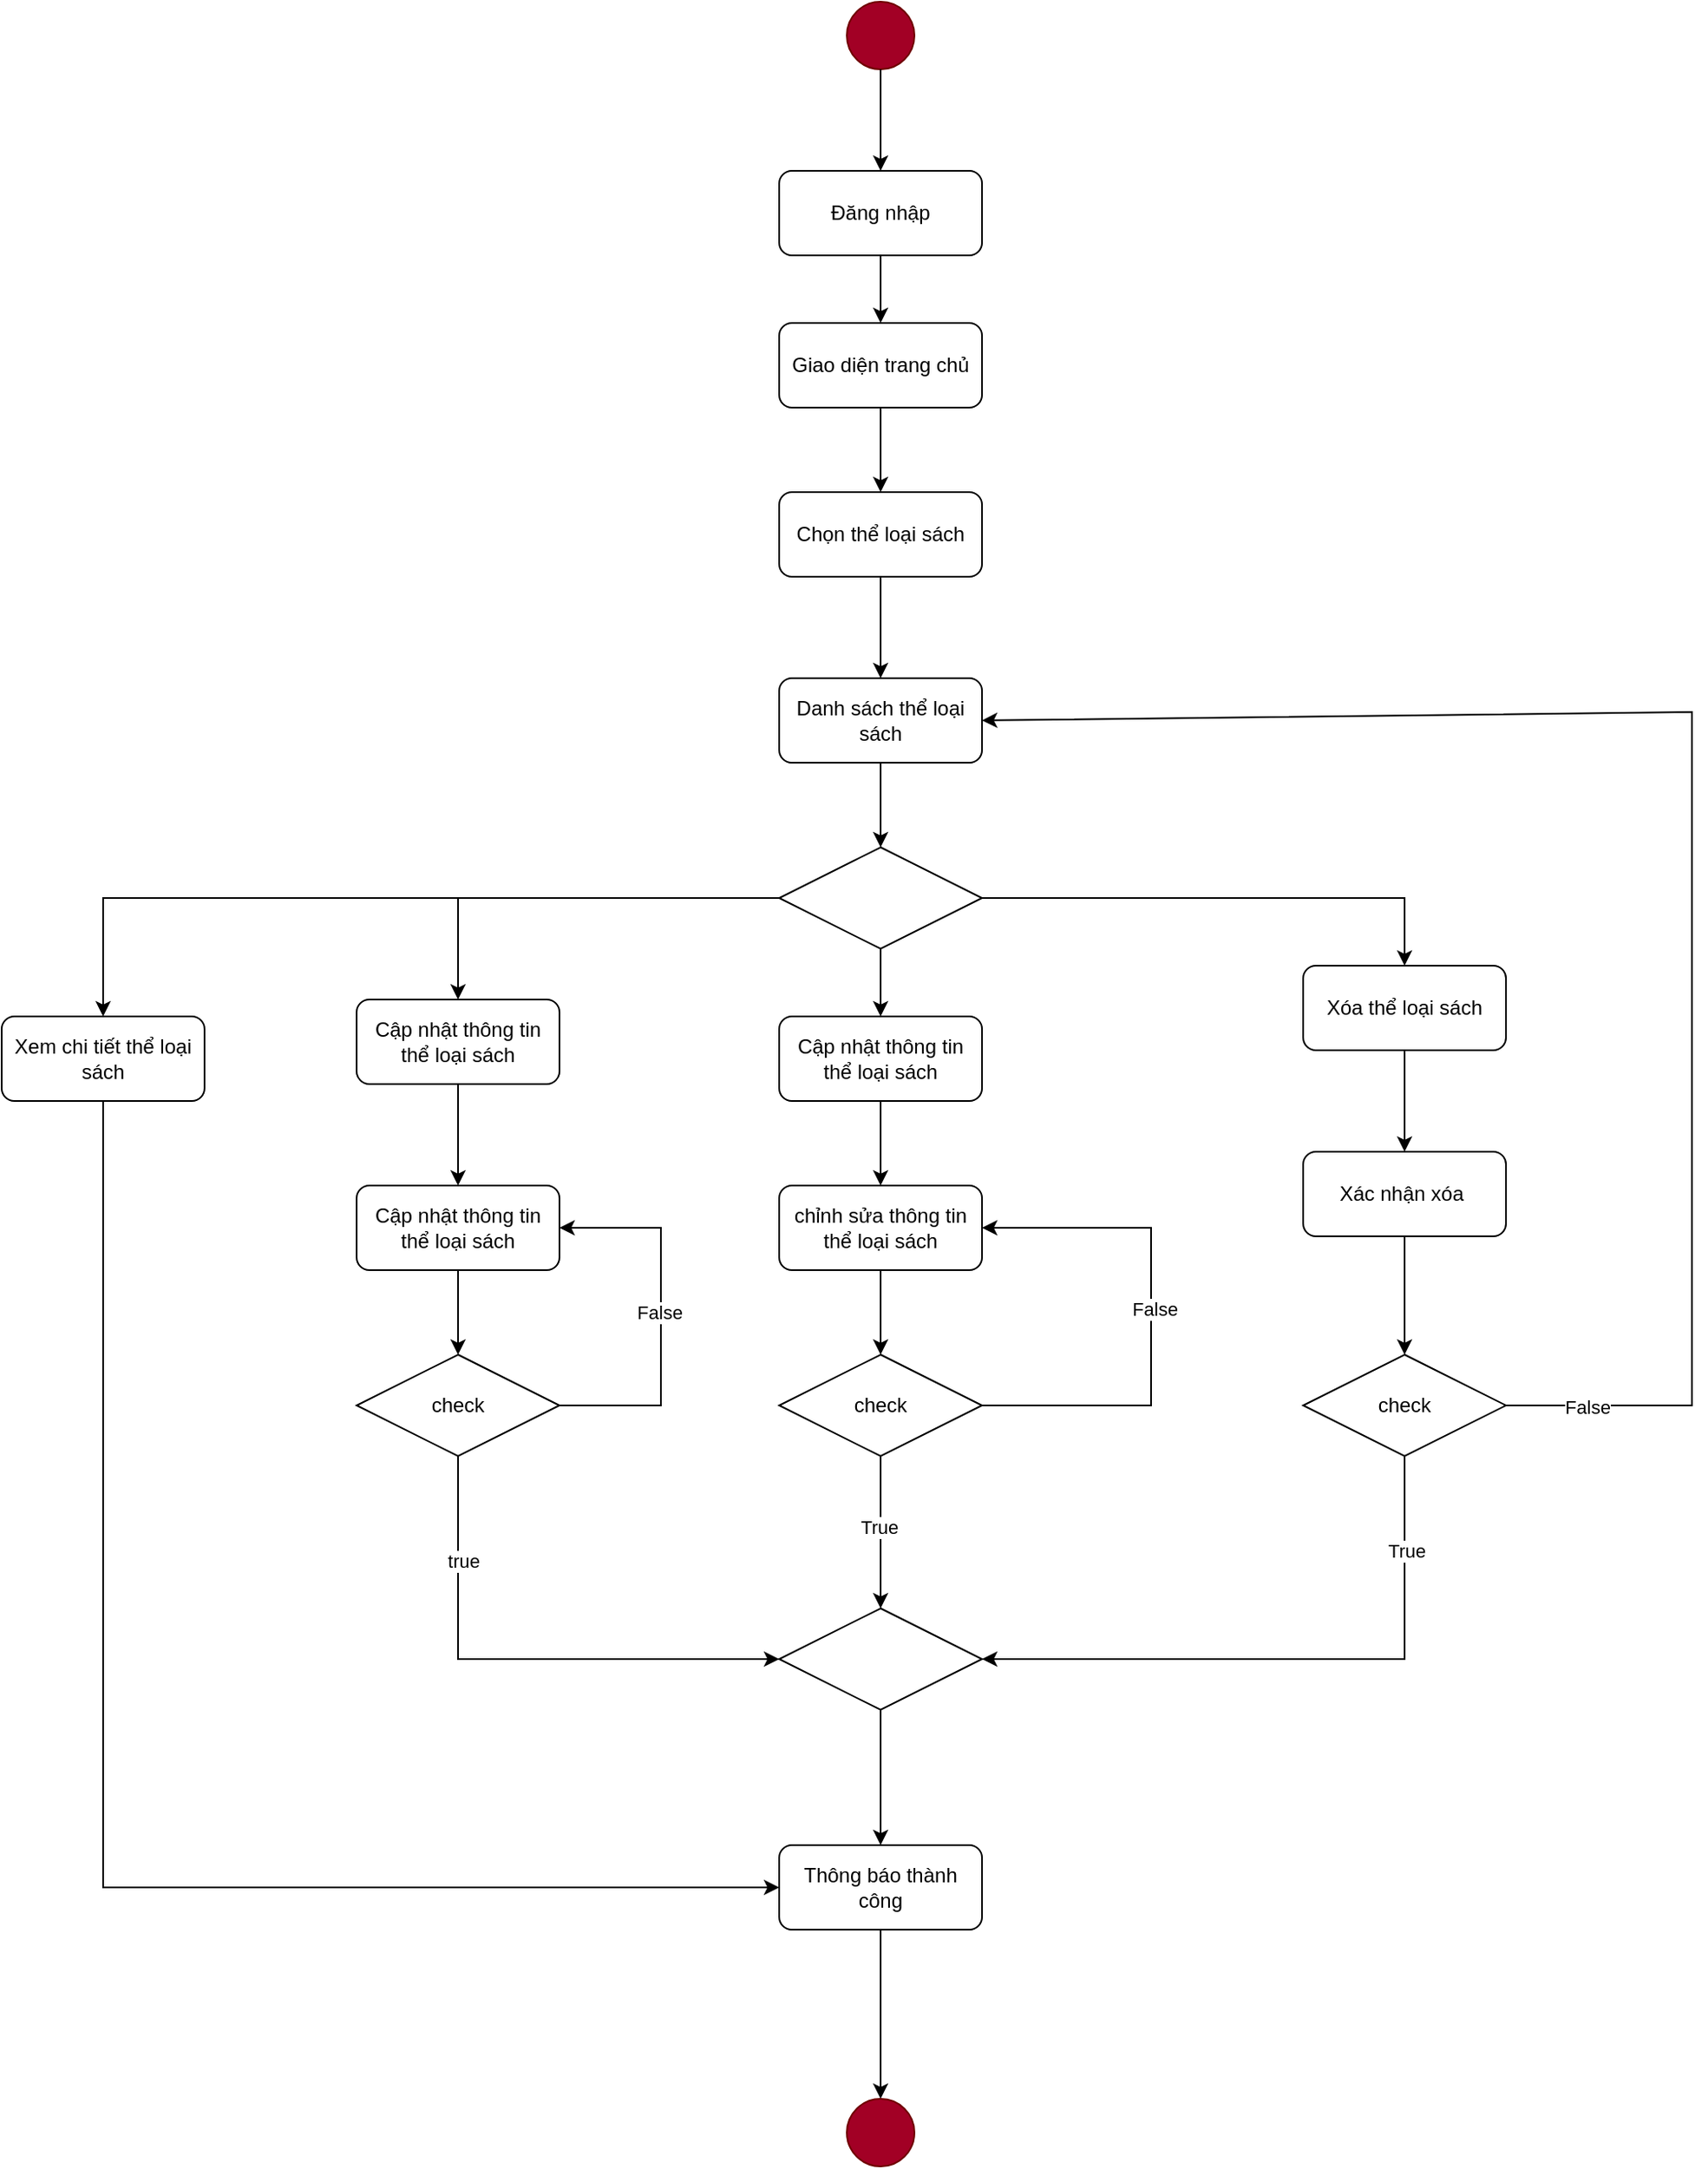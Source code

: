 <mxfile version="22.1.16" type="device" pages="10">
  <diagram name="Activity quanlyloaisach" id="MiGRrVB5aatxyhVOh44D">
    <mxGraphModel dx="1418" dy="940" grid="1" gridSize="10" guides="1" tooltips="1" connect="1" arrows="1" fold="1" page="1" pageScale="1" pageWidth="1200" pageHeight="1920" math="0" shadow="0">
      <root>
        <mxCell id="0" />
        <mxCell id="1" parent="0" />
        <mxCell id="1hINcb2US58INdL6ICxA-1" value="" style="ellipse;whiteSpace=wrap;html=1;aspect=fixed;strokeColor=#6F0000;fillColor=#a20025;fontColor=#ffffff;" parent="1" vertex="1">
          <mxGeometry x="580" y="40" width="40" height="40" as="geometry" />
        </mxCell>
        <mxCell id="puDEm_5Pf6rd7qXv5VX7-7" style="edgeStyle=orthogonalEdgeStyle;rounded=0;orthogonalLoop=1;jettySize=auto;html=1;exitX=0.5;exitY=1;exitDx=0;exitDy=0;entryX=0.5;entryY=0;entryDx=0;entryDy=0;" parent="1" source="puDEm_5Pf6rd7qXv5VX7-1" target="puDEm_5Pf6rd7qXv5VX7-2" edge="1">
          <mxGeometry relative="1" as="geometry" />
        </mxCell>
        <mxCell id="puDEm_5Pf6rd7qXv5VX7-1" value="Đăng nhập" style="rounded=1;whiteSpace=wrap;html=1;fillStyle=auto;" parent="1" vertex="1">
          <mxGeometry x="540" y="140" width="120" height="50" as="geometry" />
        </mxCell>
        <mxCell id="puDEm_5Pf6rd7qXv5VX7-8" style="edgeStyle=orthogonalEdgeStyle;rounded=0;orthogonalLoop=1;jettySize=auto;html=1;exitX=0.5;exitY=1;exitDx=0;exitDy=0;entryX=0.5;entryY=0;entryDx=0;entryDy=0;" parent="1" source="puDEm_5Pf6rd7qXv5VX7-2" target="puDEm_5Pf6rd7qXv5VX7-4" edge="1">
          <mxGeometry relative="1" as="geometry" />
        </mxCell>
        <mxCell id="puDEm_5Pf6rd7qXv5VX7-2" value="Giao diện trang chủ" style="rounded=1;whiteSpace=wrap;html=1;" parent="1" vertex="1">
          <mxGeometry x="540" y="230" width="120" height="50" as="geometry" />
        </mxCell>
        <mxCell id="puDEm_5Pf6rd7qXv5VX7-9" style="edgeStyle=orthogonalEdgeStyle;rounded=0;orthogonalLoop=1;jettySize=auto;html=1;exitX=0.5;exitY=1;exitDx=0;exitDy=0;entryX=0.5;entryY=0;entryDx=0;entryDy=0;" parent="1" source="puDEm_5Pf6rd7qXv5VX7-4" target="puDEm_5Pf6rd7qXv5VX7-5" edge="1">
          <mxGeometry relative="1" as="geometry" />
        </mxCell>
        <mxCell id="puDEm_5Pf6rd7qXv5VX7-4" value="Chọn thể loại sách" style="rounded=1;whiteSpace=wrap;html=1;" parent="1" vertex="1">
          <mxGeometry x="540" y="330" width="120" height="50" as="geometry" />
        </mxCell>
        <mxCell id="puDEm_5Pf6rd7qXv5VX7-11" style="edgeStyle=orthogonalEdgeStyle;rounded=0;orthogonalLoop=1;jettySize=auto;html=1;exitX=0.5;exitY=1;exitDx=0;exitDy=0;entryX=0.5;entryY=0;entryDx=0;entryDy=0;" parent="1" source="puDEm_5Pf6rd7qXv5VX7-5" target="puDEm_5Pf6rd7qXv5VX7-10" edge="1">
          <mxGeometry relative="1" as="geometry" />
        </mxCell>
        <mxCell id="puDEm_5Pf6rd7qXv5VX7-5" value="Danh sách thể loại sách" style="rounded=1;whiteSpace=wrap;html=1;" parent="1" vertex="1">
          <mxGeometry x="540" y="440" width="120" height="50" as="geometry" />
        </mxCell>
        <mxCell id="puDEm_5Pf6rd7qXv5VX7-6" value="" style="endArrow=classic;html=1;rounded=0;exitX=0.5;exitY=1;exitDx=0;exitDy=0;entryX=0.5;entryY=0;entryDx=0;entryDy=0;" parent="1" source="1hINcb2US58INdL6ICxA-1" target="puDEm_5Pf6rd7qXv5VX7-1" edge="1">
          <mxGeometry width="50" height="50" relative="1" as="geometry">
            <mxPoint x="570" y="410" as="sourcePoint" />
            <mxPoint x="620" y="360" as="targetPoint" />
          </mxGeometry>
        </mxCell>
        <mxCell id="puDEm_5Pf6rd7qXv5VX7-14" style="edgeStyle=orthogonalEdgeStyle;rounded=0;orthogonalLoop=1;jettySize=auto;html=1;exitX=0.5;exitY=1;exitDx=0;exitDy=0;entryX=0.5;entryY=0;entryDx=0;entryDy=0;" parent="1" source="puDEm_5Pf6rd7qXv5VX7-10" target="puDEm_5Pf6rd7qXv5VX7-12" edge="1">
          <mxGeometry relative="1" as="geometry" />
        </mxCell>
        <mxCell id="puDEm_5Pf6rd7qXv5VX7-10" value="" style="rhombus;whiteSpace=wrap;html=1;" parent="1" vertex="1">
          <mxGeometry x="540" y="540" width="120" height="60" as="geometry" />
        </mxCell>
        <mxCell id="puDEm_5Pf6rd7qXv5VX7-15" style="edgeStyle=orthogonalEdgeStyle;rounded=0;orthogonalLoop=1;jettySize=auto;html=1;entryX=0.5;entryY=0;entryDx=0;entryDy=0;" parent="1" source="puDEm_5Pf6rd7qXv5VX7-12" target="puDEm_5Pf6rd7qXv5VX7-13" edge="1">
          <mxGeometry relative="1" as="geometry" />
        </mxCell>
        <mxCell id="puDEm_5Pf6rd7qXv5VX7-12" value="Cập nhật thông tin thể loại sách" style="rounded=1;whiteSpace=wrap;html=1;" parent="1" vertex="1">
          <mxGeometry x="540" y="640" width="120" height="50" as="geometry" />
        </mxCell>
        <mxCell id="puDEm_5Pf6rd7qXv5VX7-17" style="edgeStyle=orthogonalEdgeStyle;rounded=0;orthogonalLoop=1;jettySize=auto;html=1;exitX=0.5;exitY=1;exitDx=0;exitDy=0;entryX=0.5;entryY=0;entryDx=0;entryDy=0;" parent="1" source="puDEm_5Pf6rd7qXv5VX7-13" target="puDEm_5Pf6rd7qXv5VX7-16" edge="1">
          <mxGeometry relative="1" as="geometry" />
        </mxCell>
        <mxCell id="puDEm_5Pf6rd7qXv5VX7-13" value="chỉnh sửa thông tin thể loại sách" style="rounded=1;whiteSpace=wrap;html=1;" parent="1" vertex="1">
          <mxGeometry x="540" y="740" width="120" height="50" as="geometry" />
        </mxCell>
        <mxCell id="puDEm_5Pf6rd7qXv5VX7-42" style="edgeStyle=orthogonalEdgeStyle;rounded=0;orthogonalLoop=1;jettySize=auto;html=1;exitX=0.5;exitY=1;exitDx=0;exitDy=0;entryX=0.5;entryY=0;entryDx=0;entryDy=0;" parent="1" source="puDEm_5Pf6rd7qXv5VX7-16" target="puDEm_5Pf6rd7qXv5VX7-41" edge="1">
          <mxGeometry relative="1" as="geometry" />
        </mxCell>
        <mxCell id="puDEm_5Pf6rd7qXv5VX7-48" value="True" style="edgeLabel;html=1;align=center;verticalAlign=middle;resizable=0;points=[];" parent="puDEm_5Pf6rd7qXv5VX7-42" vertex="1" connectable="0">
          <mxGeometry x="-0.067" y="-1" relative="1" as="geometry">
            <mxPoint as="offset" />
          </mxGeometry>
        </mxCell>
        <mxCell id="puDEm_5Pf6rd7qXv5VX7-16" value="check" style="rhombus;whiteSpace=wrap;html=1;" parent="1" vertex="1">
          <mxGeometry x="540" y="840" width="120" height="60" as="geometry" />
        </mxCell>
        <mxCell id="puDEm_5Pf6rd7qXv5VX7-18" value="" style="endArrow=classic;html=1;rounded=0;exitX=1;exitY=0.5;exitDx=0;exitDy=0;entryX=1;entryY=0.5;entryDx=0;entryDy=0;" parent="1" source="puDEm_5Pf6rd7qXv5VX7-16" target="puDEm_5Pf6rd7qXv5VX7-13" edge="1">
          <mxGeometry width="50" height="50" relative="1" as="geometry">
            <mxPoint x="660" y="764.5" as="sourcePoint" />
            <mxPoint x="790" y="764.5" as="targetPoint" />
            <Array as="points">
              <mxPoint x="760" y="870" />
              <mxPoint x="760" y="765" />
            </Array>
          </mxGeometry>
        </mxCell>
        <mxCell id="puDEm_5Pf6rd7qXv5VX7-38" value="False" style="edgeLabel;html=1;align=center;verticalAlign=middle;resizable=0;points=[];" parent="puDEm_5Pf6rd7qXv5VX7-18" vertex="1" connectable="0">
          <mxGeometry x="0.029" y="-2" relative="1" as="geometry">
            <mxPoint as="offset" />
          </mxGeometry>
        </mxCell>
        <mxCell id="puDEm_5Pf6rd7qXv5VX7-47" style="edgeStyle=orthogonalEdgeStyle;rounded=0;orthogonalLoop=1;jettySize=auto;html=1;exitX=0.5;exitY=1;exitDx=0;exitDy=0;entryX=0;entryY=0.5;entryDx=0;entryDy=0;" parent="1" source="puDEm_5Pf6rd7qXv5VX7-19" target="puDEm_5Pf6rd7qXv5VX7-45" edge="1">
          <mxGeometry relative="1" as="geometry" />
        </mxCell>
        <mxCell id="puDEm_5Pf6rd7qXv5VX7-19" value="Xem chi tiết thể loại sách" style="rounded=1;whiteSpace=wrap;html=1;" parent="1" vertex="1">
          <mxGeometry x="80" y="640" width="120" height="50" as="geometry" />
        </mxCell>
        <mxCell id="puDEm_5Pf6rd7qXv5VX7-20" value="" style="endArrow=classic;html=1;rounded=0;exitX=0;exitY=0.5;exitDx=0;exitDy=0;entryX=0.5;entryY=0;entryDx=0;entryDy=0;" parent="1" source="puDEm_5Pf6rd7qXv5VX7-10" target="puDEm_5Pf6rd7qXv5VX7-19" edge="1">
          <mxGeometry width="50" height="50" relative="1" as="geometry">
            <mxPoint x="340" y="680" as="sourcePoint" />
            <mxPoint x="390" y="630" as="targetPoint" />
            <Array as="points">
              <mxPoint x="340" y="570" />
              <mxPoint x="140" y="570" />
            </Array>
          </mxGeometry>
        </mxCell>
        <mxCell id="puDEm_5Pf6rd7qXv5VX7-27" style="edgeStyle=orthogonalEdgeStyle;rounded=0;orthogonalLoop=1;jettySize=auto;html=1;entryX=0.5;entryY=0;entryDx=0;entryDy=0;" parent="1" source="puDEm_5Pf6rd7qXv5VX7-21" target="puDEm_5Pf6rd7qXv5VX7-22" edge="1">
          <mxGeometry relative="1" as="geometry" />
        </mxCell>
        <mxCell id="puDEm_5Pf6rd7qXv5VX7-21" value="Cập nhật thông tin thể loại sách" style="rounded=1;whiteSpace=wrap;html=1;" parent="1" vertex="1">
          <mxGeometry x="290" y="630" width="120" height="50" as="geometry" />
        </mxCell>
        <mxCell id="puDEm_5Pf6rd7qXv5VX7-28" style="edgeStyle=orthogonalEdgeStyle;rounded=0;orthogonalLoop=1;jettySize=auto;html=1;exitX=0.5;exitY=1;exitDx=0;exitDy=0;entryX=0.5;entryY=0;entryDx=0;entryDy=0;" parent="1" source="puDEm_5Pf6rd7qXv5VX7-22" target="puDEm_5Pf6rd7qXv5VX7-25" edge="1">
          <mxGeometry relative="1" as="geometry" />
        </mxCell>
        <mxCell id="puDEm_5Pf6rd7qXv5VX7-22" value="Cập nhật thông tin thể loại sách" style="rounded=1;whiteSpace=wrap;html=1;" parent="1" vertex="1">
          <mxGeometry x="290" y="740" width="120" height="50" as="geometry" />
        </mxCell>
        <mxCell id="puDEm_5Pf6rd7qXv5VX7-43" style="edgeStyle=orthogonalEdgeStyle;rounded=0;orthogonalLoop=1;jettySize=auto;html=1;exitX=0.5;exitY=1;exitDx=0;exitDy=0;entryX=0;entryY=0.5;entryDx=0;entryDy=0;" parent="1" source="puDEm_5Pf6rd7qXv5VX7-25" target="puDEm_5Pf6rd7qXv5VX7-41" edge="1">
          <mxGeometry relative="1" as="geometry" />
        </mxCell>
        <mxCell id="2SqtocnzbnMy4h3B5439-1" value="true" style="edgeLabel;html=1;align=center;verticalAlign=middle;resizable=0;points=[];" parent="puDEm_5Pf6rd7qXv5VX7-43" vertex="1" connectable="0">
          <mxGeometry x="-0.6" y="3" relative="1" as="geometry">
            <mxPoint as="offset" />
          </mxGeometry>
        </mxCell>
        <mxCell id="puDEm_5Pf6rd7qXv5VX7-25" value="check" style="rhombus;whiteSpace=wrap;html=1;" parent="1" vertex="1">
          <mxGeometry x="290" y="840" width="120" height="60" as="geometry" />
        </mxCell>
        <mxCell id="puDEm_5Pf6rd7qXv5VX7-26" value="" style="endArrow=classic;html=1;rounded=0;entryX=0.5;entryY=0;entryDx=0;entryDy=0;" parent="1" target="puDEm_5Pf6rd7qXv5VX7-21" edge="1">
          <mxGeometry width="50" height="50" relative="1" as="geometry">
            <mxPoint x="350" y="570" as="sourcePoint" />
            <mxPoint x="510" y="640" as="targetPoint" />
          </mxGeometry>
        </mxCell>
        <mxCell id="puDEm_5Pf6rd7qXv5VX7-29" value="" style="endArrow=classic;html=1;rounded=0;exitX=1;exitY=0.5;exitDx=0;exitDy=0;entryX=0.5;entryY=0;entryDx=0;entryDy=0;" parent="1" source="puDEm_5Pf6rd7qXv5VX7-10" target="puDEm_5Pf6rd7qXv5VX7-30" edge="1">
          <mxGeometry width="50" height="50" relative="1" as="geometry">
            <mxPoint x="750" y="590" as="sourcePoint" />
            <mxPoint x="960" y="570" as="targetPoint" />
            <Array as="points">
              <mxPoint x="910" y="570" />
            </Array>
          </mxGeometry>
        </mxCell>
        <mxCell id="puDEm_5Pf6rd7qXv5VX7-32" style="edgeStyle=orthogonalEdgeStyle;rounded=0;orthogonalLoop=1;jettySize=auto;html=1;entryX=0.5;entryY=0;entryDx=0;entryDy=0;" parent="1" source="puDEm_5Pf6rd7qXv5VX7-30" target="puDEm_5Pf6rd7qXv5VX7-31" edge="1">
          <mxGeometry relative="1" as="geometry" />
        </mxCell>
        <mxCell id="puDEm_5Pf6rd7qXv5VX7-30" value="Xóa thể loại sách" style="rounded=1;whiteSpace=wrap;html=1;" parent="1" vertex="1">
          <mxGeometry x="850" y="610" width="120" height="50" as="geometry" />
        </mxCell>
        <mxCell id="puDEm_5Pf6rd7qXv5VX7-34" style="edgeStyle=orthogonalEdgeStyle;rounded=0;orthogonalLoop=1;jettySize=auto;html=1;entryX=0.5;entryY=0;entryDx=0;entryDy=0;" parent="1" source="puDEm_5Pf6rd7qXv5VX7-31" target="puDEm_5Pf6rd7qXv5VX7-33" edge="1">
          <mxGeometry relative="1" as="geometry" />
        </mxCell>
        <mxCell id="puDEm_5Pf6rd7qXv5VX7-31" value="Xác nhận xóa&amp;nbsp;" style="rounded=1;whiteSpace=wrap;html=1;" parent="1" vertex="1">
          <mxGeometry x="850" y="720" width="120" height="50" as="geometry" />
        </mxCell>
        <mxCell id="puDEm_5Pf6rd7qXv5VX7-44" style="edgeStyle=orthogonalEdgeStyle;rounded=0;orthogonalLoop=1;jettySize=auto;html=1;exitX=0.5;exitY=1;exitDx=0;exitDy=0;entryX=1;entryY=0.5;entryDx=0;entryDy=0;" parent="1" source="puDEm_5Pf6rd7qXv5VX7-33" target="puDEm_5Pf6rd7qXv5VX7-41" edge="1">
          <mxGeometry relative="1" as="geometry" />
        </mxCell>
        <mxCell id="puDEm_5Pf6rd7qXv5VX7-49" value="True" style="edgeLabel;html=1;align=center;verticalAlign=middle;resizable=0;points=[];" parent="puDEm_5Pf6rd7qXv5VX7-44" vertex="1" connectable="0">
          <mxGeometry x="-0.697" y="1" relative="1" as="geometry">
            <mxPoint as="offset" />
          </mxGeometry>
        </mxCell>
        <mxCell id="puDEm_5Pf6rd7qXv5VX7-33" value="check" style="rhombus;whiteSpace=wrap;html=1;" parent="1" vertex="1">
          <mxGeometry x="850" y="840" width="120" height="60" as="geometry" />
        </mxCell>
        <mxCell id="puDEm_5Pf6rd7qXv5VX7-35" value="" style="endArrow=classic;html=1;rounded=0;exitX=1;exitY=0.5;exitDx=0;exitDy=0;entryX=1;entryY=0.5;entryDx=0;entryDy=0;" parent="1" source="puDEm_5Pf6rd7qXv5VX7-33" target="puDEm_5Pf6rd7qXv5VX7-5" edge="1">
          <mxGeometry width="50" height="50" relative="1" as="geometry">
            <mxPoint x="1020" y="850" as="sourcePoint" />
            <mxPoint x="1070" y="800" as="targetPoint" />
            <Array as="points">
              <mxPoint x="1080" y="870" />
              <mxPoint x="1080" y="460" />
            </Array>
          </mxGeometry>
        </mxCell>
        <mxCell id="puDEm_5Pf6rd7qXv5VX7-40" value="False" style="edgeLabel;html=1;align=center;verticalAlign=middle;resizable=0;points=[];" parent="puDEm_5Pf6rd7qXv5VX7-35" vertex="1" connectable="0">
          <mxGeometry x="-0.898" y="-1" relative="1" as="geometry">
            <mxPoint as="offset" />
          </mxGeometry>
        </mxCell>
        <mxCell id="puDEm_5Pf6rd7qXv5VX7-36" value="" style="endArrow=classic;html=1;rounded=0;entryX=1;entryY=0.5;entryDx=0;entryDy=0;exitX=1;exitY=0.5;exitDx=0;exitDy=0;" parent="1" source="puDEm_5Pf6rd7qXv5VX7-25" target="puDEm_5Pf6rd7qXv5VX7-22" edge="1">
          <mxGeometry width="50" height="50" relative="1" as="geometry">
            <mxPoint x="460" y="790" as="sourcePoint" />
            <mxPoint x="510" y="740" as="targetPoint" />
            <Array as="points">
              <mxPoint x="470" y="870" />
              <mxPoint x="470" y="765" />
            </Array>
          </mxGeometry>
        </mxCell>
        <mxCell id="puDEm_5Pf6rd7qXv5VX7-37" value="False" style="edgeLabel;html=1;align=center;verticalAlign=middle;resizable=0;points=[];" parent="puDEm_5Pf6rd7qXv5VX7-36" vertex="1" connectable="0">
          <mxGeometry x="0.022" y="1" relative="1" as="geometry">
            <mxPoint as="offset" />
          </mxGeometry>
        </mxCell>
        <mxCell id="puDEm_5Pf6rd7qXv5VX7-46" style="edgeStyle=orthogonalEdgeStyle;rounded=0;orthogonalLoop=1;jettySize=auto;html=1;entryX=0.5;entryY=0;entryDx=0;entryDy=0;" parent="1" source="puDEm_5Pf6rd7qXv5VX7-41" target="puDEm_5Pf6rd7qXv5VX7-45" edge="1">
          <mxGeometry relative="1" as="geometry" />
        </mxCell>
        <mxCell id="puDEm_5Pf6rd7qXv5VX7-41" value="" style="rhombus;whiteSpace=wrap;html=1;" parent="1" vertex="1">
          <mxGeometry x="540" y="990" width="120" height="60" as="geometry" />
        </mxCell>
        <mxCell id="O3tsf7OuKyyHhgnF65JS-3" style="edgeStyle=orthogonalEdgeStyle;rounded=0;orthogonalLoop=1;jettySize=auto;html=1;exitX=0.5;exitY=1;exitDx=0;exitDy=0;entryX=0.5;entryY=0;entryDx=0;entryDy=0;" parent="1" source="puDEm_5Pf6rd7qXv5VX7-45" target="O3tsf7OuKyyHhgnF65JS-2" edge="1">
          <mxGeometry relative="1" as="geometry" />
        </mxCell>
        <mxCell id="puDEm_5Pf6rd7qXv5VX7-45" value="Thông báo thành công" style="rounded=1;whiteSpace=wrap;html=1;" parent="1" vertex="1">
          <mxGeometry x="540" y="1130" width="120" height="50" as="geometry" />
        </mxCell>
        <mxCell id="O3tsf7OuKyyHhgnF65JS-2" value="" style="ellipse;whiteSpace=wrap;html=1;aspect=fixed;strokeColor=#6F0000;fillColor=#a20025;fontColor=#ffffff;" parent="1" vertex="1">
          <mxGeometry x="580" y="1280" width="40" height="40" as="geometry" />
        </mxCell>
      </root>
    </mxGraphModel>
  </diagram>
  <diagram id="2F1QpU_szXziN5PUWj53" name="Activity quản lý sách">
    <mxGraphModel dx="1434" dy="956" grid="1" gridSize="10" guides="1" tooltips="1" connect="1" arrows="1" fold="1" page="1" pageScale="1" pageWidth="1200" pageHeight="1920" math="0" shadow="0">
      <root>
        <mxCell id="0" />
        <mxCell id="1" parent="0" />
        <mxCell id="CMm7Jaq0_QZTpMIldDM6-1" value="" style="ellipse;whiteSpace=wrap;html=1;aspect=fixed;strokeColor=#6F0000;fillColor=#a20025;fontColor=#ffffff;" vertex="1" parent="1">
          <mxGeometry x="580" y="40" width="40" height="40" as="geometry" />
        </mxCell>
        <mxCell id="CMm7Jaq0_QZTpMIldDM6-2" style="edgeStyle=orthogonalEdgeStyle;rounded=0;orthogonalLoop=1;jettySize=auto;html=1;exitX=0.5;exitY=1;exitDx=0;exitDy=0;entryX=0.5;entryY=0;entryDx=0;entryDy=0;" edge="1" parent="1" source="CMm7Jaq0_QZTpMIldDM6-3" target="CMm7Jaq0_QZTpMIldDM6-5">
          <mxGeometry relative="1" as="geometry" />
        </mxCell>
        <mxCell id="CMm7Jaq0_QZTpMIldDM6-3" value="Đăng nhập" style="rounded=1;whiteSpace=wrap;html=1;fillStyle=auto;" vertex="1" parent="1">
          <mxGeometry x="540" y="140" width="120" height="50" as="geometry" />
        </mxCell>
        <mxCell id="CMm7Jaq0_QZTpMIldDM6-4" style="edgeStyle=orthogonalEdgeStyle;rounded=0;orthogonalLoop=1;jettySize=auto;html=1;exitX=0.5;exitY=1;exitDx=0;exitDy=0;entryX=0.5;entryY=0;entryDx=0;entryDy=0;" edge="1" parent="1" source="CMm7Jaq0_QZTpMIldDM6-5" target="CMm7Jaq0_QZTpMIldDM6-7">
          <mxGeometry relative="1" as="geometry" />
        </mxCell>
        <mxCell id="CMm7Jaq0_QZTpMIldDM6-5" value="Giao diện trang chủ" style="rounded=1;whiteSpace=wrap;html=1;" vertex="1" parent="1">
          <mxGeometry x="540" y="230" width="120" height="50" as="geometry" />
        </mxCell>
        <mxCell id="CMm7Jaq0_QZTpMIldDM6-6" style="edgeStyle=orthogonalEdgeStyle;rounded=0;orthogonalLoop=1;jettySize=auto;html=1;exitX=0.5;exitY=1;exitDx=0;exitDy=0;entryX=0.5;entryY=0;entryDx=0;entryDy=0;" edge="1" parent="1" source="CMm7Jaq0_QZTpMIldDM6-7" target="CMm7Jaq0_QZTpMIldDM6-9">
          <mxGeometry relative="1" as="geometry" />
        </mxCell>
        <mxCell id="CMm7Jaq0_QZTpMIldDM6-7" value="Chọn quản lí sách" style="rounded=1;whiteSpace=wrap;html=1;" vertex="1" parent="1">
          <mxGeometry x="540" y="330" width="120" height="50" as="geometry" />
        </mxCell>
        <mxCell id="CMm7Jaq0_QZTpMIldDM6-8" style="edgeStyle=orthogonalEdgeStyle;rounded=0;orthogonalLoop=1;jettySize=auto;html=1;exitX=0.5;exitY=1;exitDx=0;exitDy=0;entryX=0.5;entryY=0;entryDx=0;entryDy=0;" edge="1" parent="1" source="CMm7Jaq0_QZTpMIldDM6-9" target="CMm7Jaq0_QZTpMIldDM6-12">
          <mxGeometry relative="1" as="geometry" />
        </mxCell>
        <mxCell id="CMm7Jaq0_QZTpMIldDM6-9" value="Danh sách sách" style="rounded=1;whiteSpace=wrap;html=1;" vertex="1" parent="1">
          <mxGeometry x="540" y="440" width="120" height="50" as="geometry" />
        </mxCell>
        <mxCell id="CMm7Jaq0_QZTpMIldDM6-10" value="" style="endArrow=classic;html=1;rounded=0;exitX=0.5;exitY=1;exitDx=0;exitDy=0;entryX=0.5;entryY=0;entryDx=0;entryDy=0;" edge="1" parent="1" source="CMm7Jaq0_QZTpMIldDM6-1" target="CMm7Jaq0_QZTpMIldDM6-3">
          <mxGeometry width="50" height="50" relative="1" as="geometry">
            <mxPoint x="570" y="410" as="sourcePoint" />
            <mxPoint x="620" y="360" as="targetPoint" />
          </mxGeometry>
        </mxCell>
        <mxCell id="CMm7Jaq0_QZTpMIldDM6-11" style="edgeStyle=orthogonalEdgeStyle;rounded=0;orthogonalLoop=1;jettySize=auto;html=1;exitX=0.5;exitY=1;exitDx=0;exitDy=0;entryX=0.5;entryY=0;entryDx=0;entryDy=0;" edge="1" parent="1" source="CMm7Jaq0_QZTpMIldDM6-12" target="CMm7Jaq0_QZTpMIldDM6-14">
          <mxGeometry relative="1" as="geometry" />
        </mxCell>
        <mxCell id="CMm7Jaq0_QZTpMIldDM6-12" value="" style="rhombus;whiteSpace=wrap;html=1;" vertex="1" parent="1">
          <mxGeometry x="540" y="540" width="120" height="60" as="geometry" />
        </mxCell>
        <mxCell id="CMm7Jaq0_QZTpMIldDM6-13" style="edgeStyle=orthogonalEdgeStyle;rounded=0;orthogonalLoop=1;jettySize=auto;html=1;entryX=0.5;entryY=0;entryDx=0;entryDy=0;" edge="1" parent="1" source="CMm7Jaq0_QZTpMIldDM6-14" target="CMm7Jaq0_QZTpMIldDM6-16">
          <mxGeometry relative="1" as="geometry" />
        </mxCell>
        <mxCell id="CMm7Jaq0_QZTpMIldDM6-14" value="Cập nhật thông tin&amp;nbsp; sách" style="rounded=1;whiteSpace=wrap;html=1;" vertex="1" parent="1">
          <mxGeometry x="540" y="640" width="120" height="50" as="geometry" />
        </mxCell>
        <mxCell id="CMm7Jaq0_QZTpMIldDM6-15" style="edgeStyle=orthogonalEdgeStyle;rounded=0;orthogonalLoop=1;jettySize=auto;html=1;exitX=0.5;exitY=1;exitDx=0;exitDy=0;entryX=0.5;entryY=0;entryDx=0;entryDy=0;" edge="1" parent="1" source="CMm7Jaq0_QZTpMIldDM6-16" target="CMm7Jaq0_QZTpMIldDM6-19">
          <mxGeometry relative="1" as="geometry" />
        </mxCell>
        <mxCell id="CMm7Jaq0_QZTpMIldDM6-16" value="chỉnh sửa thông tin&amp;nbsp; sách" style="rounded=1;whiteSpace=wrap;html=1;" vertex="1" parent="1">
          <mxGeometry x="540" y="740" width="120" height="50" as="geometry" />
        </mxCell>
        <mxCell id="CMm7Jaq0_QZTpMIldDM6-17" style="edgeStyle=orthogonalEdgeStyle;rounded=0;orthogonalLoop=1;jettySize=auto;html=1;exitX=0.5;exitY=1;exitDx=0;exitDy=0;entryX=0.5;entryY=0;entryDx=0;entryDy=0;" edge="1" parent="1" source="CMm7Jaq0_QZTpMIldDM6-19" target="CMm7Jaq0_QZTpMIldDM6-45">
          <mxGeometry relative="1" as="geometry" />
        </mxCell>
        <mxCell id="CMm7Jaq0_QZTpMIldDM6-18" value="True" style="edgeLabel;html=1;align=center;verticalAlign=middle;resizable=0;points=[];" vertex="1" connectable="0" parent="CMm7Jaq0_QZTpMIldDM6-17">
          <mxGeometry x="-0.067" y="-1" relative="1" as="geometry">
            <mxPoint as="offset" />
          </mxGeometry>
        </mxCell>
        <mxCell id="CMm7Jaq0_QZTpMIldDM6-19" value="check" style="rhombus;whiteSpace=wrap;html=1;" vertex="1" parent="1">
          <mxGeometry x="540" y="840" width="120" height="60" as="geometry" />
        </mxCell>
        <mxCell id="CMm7Jaq0_QZTpMIldDM6-20" value="" style="endArrow=classic;html=1;rounded=0;exitX=1;exitY=0.5;exitDx=0;exitDy=0;entryX=1;entryY=0.5;entryDx=0;entryDy=0;" edge="1" parent="1" source="CMm7Jaq0_QZTpMIldDM6-19" target="CMm7Jaq0_QZTpMIldDM6-16">
          <mxGeometry width="50" height="50" relative="1" as="geometry">
            <mxPoint x="660" y="764.5" as="sourcePoint" />
            <mxPoint x="790" y="764.5" as="targetPoint" />
            <Array as="points">
              <mxPoint x="760" y="870" />
              <mxPoint x="760" y="765" />
            </Array>
          </mxGeometry>
        </mxCell>
        <mxCell id="CMm7Jaq0_QZTpMIldDM6-21" value="False" style="edgeLabel;html=1;align=center;verticalAlign=middle;resizable=0;points=[];" vertex="1" connectable="0" parent="CMm7Jaq0_QZTpMIldDM6-20">
          <mxGeometry x="0.029" y="-2" relative="1" as="geometry">
            <mxPoint as="offset" />
          </mxGeometry>
        </mxCell>
        <mxCell id="CMm7Jaq0_QZTpMIldDM6-22" style="edgeStyle=orthogonalEdgeStyle;rounded=0;orthogonalLoop=1;jettySize=auto;html=1;exitX=0.5;exitY=1;exitDx=0;exitDy=0;entryX=0;entryY=0.5;entryDx=0;entryDy=0;" edge="1" parent="1" source="CMm7Jaq0_QZTpMIldDM6-23" target="CMm7Jaq0_QZTpMIldDM6-46">
          <mxGeometry relative="1" as="geometry" />
        </mxCell>
        <mxCell id="CMm7Jaq0_QZTpMIldDM6-23" value="Xem chi tiết&amp;nbsp; sách" style="rounded=1;whiteSpace=wrap;html=1;" vertex="1" parent="1">
          <mxGeometry x="80" y="640" width="120" height="50" as="geometry" />
        </mxCell>
        <mxCell id="CMm7Jaq0_QZTpMIldDM6-24" value="" style="endArrow=classic;html=1;rounded=0;exitX=0;exitY=0.5;exitDx=0;exitDy=0;entryX=0.5;entryY=0;entryDx=0;entryDy=0;" edge="1" parent="1" source="CMm7Jaq0_QZTpMIldDM6-12" target="CMm7Jaq0_QZTpMIldDM6-23">
          <mxGeometry width="50" height="50" relative="1" as="geometry">
            <mxPoint x="340" y="680" as="sourcePoint" />
            <mxPoint x="390" y="630" as="targetPoint" />
            <Array as="points">
              <mxPoint x="340" y="570" />
              <mxPoint x="140" y="570" />
            </Array>
          </mxGeometry>
        </mxCell>
        <mxCell id="CMm7Jaq0_QZTpMIldDM6-25" style="edgeStyle=orthogonalEdgeStyle;rounded=0;orthogonalLoop=1;jettySize=auto;html=1;entryX=0.5;entryY=0;entryDx=0;entryDy=0;" edge="1" parent="1" source="CMm7Jaq0_QZTpMIldDM6-26" target="CMm7Jaq0_QZTpMIldDM6-28">
          <mxGeometry relative="1" as="geometry" />
        </mxCell>
        <mxCell id="CMm7Jaq0_QZTpMIldDM6-26" value="Thêm sách" style="rounded=1;whiteSpace=wrap;html=1;" vertex="1" parent="1">
          <mxGeometry x="290" y="630" width="120" height="50" as="geometry" />
        </mxCell>
        <mxCell id="CMm7Jaq0_QZTpMIldDM6-27" style="edgeStyle=orthogonalEdgeStyle;rounded=0;orthogonalLoop=1;jettySize=auto;html=1;exitX=0.5;exitY=1;exitDx=0;exitDy=0;entryX=0.5;entryY=0;entryDx=0;entryDy=0;" edge="1" parent="1" source="CMm7Jaq0_QZTpMIldDM6-28" target="CMm7Jaq0_QZTpMIldDM6-30">
          <mxGeometry relative="1" as="geometry" />
        </mxCell>
        <mxCell id="CMm7Jaq0_QZTpMIldDM6-28" value="Nhập thông tin sách mới" style="rounded=1;whiteSpace=wrap;html=1;" vertex="1" parent="1">
          <mxGeometry x="290" y="740" width="120" height="50" as="geometry" />
        </mxCell>
        <mxCell id="CMm7Jaq0_QZTpMIldDM6-29" style="edgeStyle=orthogonalEdgeStyle;rounded=0;orthogonalLoop=1;jettySize=auto;html=1;exitX=0.5;exitY=1;exitDx=0;exitDy=0;entryX=0;entryY=0.5;entryDx=0;entryDy=0;" edge="1" parent="1" source="CMm7Jaq0_QZTpMIldDM6-30" target="CMm7Jaq0_QZTpMIldDM6-45">
          <mxGeometry relative="1" as="geometry" />
        </mxCell>
        <mxCell id="6wTJ6i8yrke_xeMAk8g3-4" value="True" style="edgeLabel;html=1;align=center;verticalAlign=middle;resizable=0;points=[];" vertex="1" connectable="0" parent="CMm7Jaq0_QZTpMIldDM6-29">
          <mxGeometry x="-0.677" y="1" relative="1" as="geometry">
            <mxPoint as="offset" />
          </mxGeometry>
        </mxCell>
        <mxCell id="CMm7Jaq0_QZTpMIldDM6-30" value="check" style="rhombus;whiteSpace=wrap;html=1;" vertex="1" parent="1">
          <mxGeometry x="290" y="840" width="120" height="60" as="geometry" />
        </mxCell>
        <mxCell id="CMm7Jaq0_QZTpMIldDM6-31" value="" style="endArrow=classic;html=1;rounded=0;entryX=0.5;entryY=0;entryDx=0;entryDy=0;" edge="1" parent="1" target="CMm7Jaq0_QZTpMIldDM6-26">
          <mxGeometry width="50" height="50" relative="1" as="geometry">
            <mxPoint x="350" y="570" as="sourcePoint" />
            <mxPoint x="510" y="640" as="targetPoint" />
          </mxGeometry>
        </mxCell>
        <mxCell id="CMm7Jaq0_QZTpMIldDM6-32" value="" style="endArrow=classic;html=1;rounded=0;exitX=1;exitY=0.5;exitDx=0;exitDy=0;entryX=0.5;entryY=0;entryDx=0;entryDy=0;" edge="1" parent="1" source="CMm7Jaq0_QZTpMIldDM6-12" target="CMm7Jaq0_QZTpMIldDM6-34">
          <mxGeometry width="50" height="50" relative="1" as="geometry">
            <mxPoint x="750" y="590" as="sourcePoint" />
            <mxPoint x="960" y="570" as="targetPoint" />
            <Array as="points">
              <mxPoint x="910" y="570" />
            </Array>
          </mxGeometry>
        </mxCell>
        <mxCell id="CMm7Jaq0_QZTpMIldDM6-33" style="edgeStyle=orthogonalEdgeStyle;rounded=0;orthogonalLoop=1;jettySize=auto;html=1;entryX=0.5;entryY=0;entryDx=0;entryDy=0;" edge="1" parent="1" source="CMm7Jaq0_QZTpMIldDM6-34" target="CMm7Jaq0_QZTpMIldDM6-36">
          <mxGeometry relative="1" as="geometry" />
        </mxCell>
        <mxCell id="CMm7Jaq0_QZTpMIldDM6-34" value="Xóa&amp;nbsp; sách" style="rounded=1;whiteSpace=wrap;html=1;" vertex="1" parent="1">
          <mxGeometry x="850" y="610" width="120" height="50" as="geometry" />
        </mxCell>
        <mxCell id="CMm7Jaq0_QZTpMIldDM6-35" style="edgeStyle=orthogonalEdgeStyle;rounded=0;orthogonalLoop=1;jettySize=auto;html=1;entryX=0.5;entryY=0;entryDx=0;entryDy=0;" edge="1" parent="1" source="CMm7Jaq0_QZTpMIldDM6-36" target="CMm7Jaq0_QZTpMIldDM6-39">
          <mxGeometry relative="1" as="geometry" />
        </mxCell>
        <mxCell id="CMm7Jaq0_QZTpMIldDM6-36" value="Xác nhận xóa&amp;nbsp;" style="rounded=1;whiteSpace=wrap;html=1;" vertex="1" parent="1">
          <mxGeometry x="850" y="720" width="120" height="50" as="geometry" />
        </mxCell>
        <mxCell id="CMm7Jaq0_QZTpMIldDM6-37" style="edgeStyle=orthogonalEdgeStyle;rounded=0;orthogonalLoop=1;jettySize=auto;html=1;exitX=0.5;exitY=1;exitDx=0;exitDy=0;entryX=1;entryY=0.5;entryDx=0;entryDy=0;" edge="1" parent="1" source="CMm7Jaq0_QZTpMIldDM6-39" target="CMm7Jaq0_QZTpMIldDM6-45">
          <mxGeometry relative="1" as="geometry" />
        </mxCell>
        <mxCell id="CMm7Jaq0_QZTpMIldDM6-38" value="True" style="edgeLabel;html=1;align=center;verticalAlign=middle;resizable=0;points=[];" vertex="1" connectable="0" parent="CMm7Jaq0_QZTpMIldDM6-37">
          <mxGeometry x="-0.697" y="1" relative="1" as="geometry">
            <mxPoint as="offset" />
          </mxGeometry>
        </mxCell>
        <mxCell id="CMm7Jaq0_QZTpMIldDM6-39" value="check" style="rhombus;whiteSpace=wrap;html=1;" vertex="1" parent="1">
          <mxGeometry x="850" y="840" width="120" height="60" as="geometry" />
        </mxCell>
        <mxCell id="CMm7Jaq0_QZTpMIldDM6-40" value="" style="endArrow=classic;html=1;rounded=0;exitX=1;exitY=0.5;exitDx=0;exitDy=0;entryX=1;entryY=0.5;entryDx=0;entryDy=0;" edge="1" parent="1" source="CMm7Jaq0_QZTpMIldDM6-39" target="CMm7Jaq0_QZTpMIldDM6-9">
          <mxGeometry width="50" height="50" relative="1" as="geometry">
            <mxPoint x="1020" y="850" as="sourcePoint" />
            <mxPoint x="1070" y="800" as="targetPoint" />
            <Array as="points">
              <mxPoint x="1080" y="870" />
              <mxPoint x="1080" y="465" />
            </Array>
          </mxGeometry>
        </mxCell>
        <mxCell id="CMm7Jaq0_QZTpMIldDM6-41" value="False" style="edgeLabel;html=1;align=center;verticalAlign=middle;resizable=0;points=[];" vertex="1" connectable="0" parent="CMm7Jaq0_QZTpMIldDM6-40">
          <mxGeometry x="-0.898" y="-1" relative="1" as="geometry">
            <mxPoint as="offset" />
          </mxGeometry>
        </mxCell>
        <mxCell id="CMm7Jaq0_QZTpMIldDM6-42" value="" style="endArrow=classic;html=1;rounded=0;entryX=1;entryY=0.5;entryDx=0;entryDy=0;exitX=1;exitY=0.5;exitDx=0;exitDy=0;" edge="1" parent="1" source="CMm7Jaq0_QZTpMIldDM6-30" target="CMm7Jaq0_QZTpMIldDM6-28">
          <mxGeometry width="50" height="50" relative="1" as="geometry">
            <mxPoint x="460" y="790" as="sourcePoint" />
            <mxPoint x="510" y="740" as="targetPoint" />
            <Array as="points">
              <mxPoint x="470" y="870" />
              <mxPoint x="470" y="765" />
            </Array>
          </mxGeometry>
        </mxCell>
        <mxCell id="CMm7Jaq0_QZTpMIldDM6-43" value="False" style="edgeLabel;html=1;align=center;verticalAlign=middle;resizable=0;points=[];" vertex="1" connectable="0" parent="CMm7Jaq0_QZTpMIldDM6-42">
          <mxGeometry x="0.022" y="1" relative="1" as="geometry">
            <mxPoint as="offset" />
          </mxGeometry>
        </mxCell>
        <mxCell id="CMm7Jaq0_QZTpMIldDM6-44" style="edgeStyle=orthogonalEdgeStyle;rounded=0;orthogonalLoop=1;jettySize=auto;html=1;entryX=0.5;entryY=0;entryDx=0;entryDy=0;" edge="1" parent="1" source="CMm7Jaq0_QZTpMIldDM6-45" target="CMm7Jaq0_QZTpMIldDM6-46">
          <mxGeometry relative="1" as="geometry" />
        </mxCell>
        <mxCell id="CMm7Jaq0_QZTpMIldDM6-45" value="" style="rhombus;whiteSpace=wrap;html=1;" vertex="1" parent="1">
          <mxGeometry x="540" y="990" width="120" height="60" as="geometry" />
        </mxCell>
        <mxCell id="6wTJ6i8yrke_xeMAk8g3-3" style="edgeStyle=orthogonalEdgeStyle;rounded=0;orthogonalLoop=1;jettySize=auto;html=1;entryX=0.5;entryY=0;entryDx=0;entryDy=0;" edge="1" parent="1" source="CMm7Jaq0_QZTpMIldDM6-46" target="6wTJ6i8yrke_xeMAk8g3-2">
          <mxGeometry relative="1" as="geometry" />
        </mxCell>
        <mxCell id="CMm7Jaq0_QZTpMIldDM6-46" value="Thông báo thành công" style="rounded=1;whiteSpace=wrap;html=1;" vertex="1" parent="1">
          <mxGeometry x="540" y="1130" width="120" height="50" as="geometry" />
        </mxCell>
        <mxCell id="6wTJ6i8yrke_xeMAk8g3-2" value="" style="ellipse;whiteSpace=wrap;html=1;aspect=fixed;strokeColor=#6F0000;fillColor=#a20025;fontColor=#ffffff;" vertex="1" parent="1">
          <mxGeometry x="580" y="1250" width="40" height="40" as="geometry" />
        </mxCell>
      </root>
    </mxGraphModel>
  </diagram>
  <diagram id="Wd6ckKef7Pa-k2khvCPK" name="Activity quản lý phiếu mượn">
    <mxGraphModel dx="1434" dy="956" grid="1" gridSize="10" guides="1" tooltips="1" connect="1" arrows="1" fold="1" page="1" pageScale="1" pageWidth="1200" pageHeight="1920" math="0" shadow="0">
      <root>
        <mxCell id="0" />
        <mxCell id="1" parent="0" />
        <mxCell id="QGOAg34lv8-ot5Y7ocLl-1" value="" style="ellipse;whiteSpace=wrap;html=1;aspect=fixed;strokeColor=#6F0000;fillColor=#a20025;fontColor=#ffffff;" vertex="1" parent="1">
          <mxGeometry x="530" y="50" width="40" height="40" as="geometry" />
        </mxCell>
        <mxCell id="QGOAg34lv8-ot5Y7ocLl-2" style="edgeStyle=orthogonalEdgeStyle;rounded=0;orthogonalLoop=1;jettySize=auto;html=1;exitX=0.5;exitY=1;exitDx=0;exitDy=0;entryX=0.5;entryY=0;entryDx=0;entryDy=0;" edge="1" parent="1" source="QGOAg34lv8-ot5Y7ocLl-3" target="QGOAg34lv8-ot5Y7ocLl-5">
          <mxGeometry relative="1" as="geometry" />
        </mxCell>
        <mxCell id="QGOAg34lv8-ot5Y7ocLl-3" value="Đăng nhập" style="rounded=1;whiteSpace=wrap;html=1;fillStyle=auto;" vertex="1" parent="1">
          <mxGeometry x="490" y="150" width="120" height="50" as="geometry" />
        </mxCell>
        <mxCell id="QGOAg34lv8-ot5Y7ocLl-4" style="edgeStyle=orthogonalEdgeStyle;rounded=0;orthogonalLoop=1;jettySize=auto;html=1;exitX=0.5;exitY=1;exitDx=0;exitDy=0;entryX=0.5;entryY=0;entryDx=0;entryDy=0;" edge="1" parent="1" source="QGOAg34lv8-ot5Y7ocLl-5" target="QGOAg34lv8-ot5Y7ocLl-7">
          <mxGeometry relative="1" as="geometry" />
        </mxCell>
        <mxCell id="QGOAg34lv8-ot5Y7ocLl-5" value="Giao diện trang chủ" style="rounded=1;whiteSpace=wrap;html=1;" vertex="1" parent="1">
          <mxGeometry x="490" y="240" width="120" height="50" as="geometry" />
        </mxCell>
        <mxCell id="QGOAg34lv8-ot5Y7ocLl-6" style="edgeStyle=orthogonalEdgeStyle;rounded=0;orthogonalLoop=1;jettySize=auto;html=1;exitX=0.5;exitY=1;exitDx=0;exitDy=0;entryX=0.5;entryY=0;entryDx=0;entryDy=0;" edge="1" parent="1" source="QGOAg34lv8-ot5Y7ocLl-7" target="QGOAg34lv8-ot5Y7ocLl-9">
          <mxGeometry relative="1" as="geometry" />
        </mxCell>
        <mxCell id="QGOAg34lv8-ot5Y7ocLl-7" value="Chọn quản lí phiếu mượn" style="rounded=1;whiteSpace=wrap;html=1;" vertex="1" parent="1">
          <mxGeometry x="490" y="340" width="120" height="50" as="geometry" />
        </mxCell>
        <mxCell id="QGOAg34lv8-ot5Y7ocLl-8" style="edgeStyle=orthogonalEdgeStyle;rounded=0;orthogonalLoop=1;jettySize=auto;html=1;exitX=0.5;exitY=1;exitDx=0;exitDy=0;entryX=0.5;entryY=0;entryDx=0;entryDy=0;" edge="1" parent="1" source="QGOAg34lv8-ot5Y7ocLl-9" target="QGOAg34lv8-ot5Y7ocLl-12">
          <mxGeometry relative="1" as="geometry" />
        </mxCell>
        <mxCell id="QGOAg34lv8-ot5Y7ocLl-9" value="Danh sách phiếu mượn" style="rounded=1;whiteSpace=wrap;html=1;" vertex="1" parent="1">
          <mxGeometry x="490" y="450" width="120" height="50" as="geometry" />
        </mxCell>
        <mxCell id="QGOAg34lv8-ot5Y7ocLl-10" value="" style="endArrow=classic;html=1;rounded=0;exitX=0.5;exitY=1;exitDx=0;exitDy=0;entryX=0.5;entryY=0;entryDx=0;entryDy=0;" edge="1" parent="1" source="QGOAg34lv8-ot5Y7ocLl-1" target="QGOAg34lv8-ot5Y7ocLl-3">
          <mxGeometry width="50" height="50" relative="1" as="geometry">
            <mxPoint x="520" y="420" as="sourcePoint" />
            <mxPoint x="570" y="370" as="targetPoint" />
          </mxGeometry>
        </mxCell>
        <mxCell id="QGOAg34lv8-ot5Y7ocLl-11" style="edgeStyle=orthogonalEdgeStyle;rounded=0;orthogonalLoop=1;jettySize=auto;html=1;exitX=0.5;exitY=1;exitDx=0;exitDy=0;entryX=0.5;entryY=0;entryDx=0;entryDy=0;" edge="1" parent="1" source="QGOAg34lv8-ot5Y7ocLl-12" target="QGOAg34lv8-ot5Y7ocLl-14">
          <mxGeometry relative="1" as="geometry" />
        </mxCell>
        <mxCell id="QGOAg34lv8-ot5Y7ocLl-12" value="" style="rhombus;whiteSpace=wrap;html=1;" vertex="1" parent="1">
          <mxGeometry x="490" y="550" width="120" height="60" as="geometry" />
        </mxCell>
        <mxCell id="QGOAg34lv8-ot5Y7ocLl-13" style="edgeStyle=orthogonalEdgeStyle;rounded=0;orthogonalLoop=1;jettySize=auto;html=1;entryX=0.5;entryY=0;entryDx=0;entryDy=0;" edge="1" parent="1" source="QGOAg34lv8-ot5Y7ocLl-14" target="QGOAg34lv8-ot5Y7ocLl-16">
          <mxGeometry relative="1" as="geometry" />
        </mxCell>
        <mxCell id="QGOAg34lv8-ot5Y7ocLl-14" value="Cập nhật thông tin&amp;nbsp; phiếu mượn" style="rounded=1;whiteSpace=wrap;html=1;" vertex="1" parent="1">
          <mxGeometry x="490" y="650" width="120" height="50" as="geometry" />
        </mxCell>
        <mxCell id="QGOAg34lv8-ot5Y7ocLl-15" style="edgeStyle=orthogonalEdgeStyle;rounded=0;orthogonalLoop=1;jettySize=auto;html=1;exitX=0.5;exitY=1;exitDx=0;exitDy=0;entryX=0.5;entryY=0;entryDx=0;entryDy=0;" edge="1" parent="1" source="QGOAg34lv8-ot5Y7ocLl-16" target="QGOAg34lv8-ot5Y7ocLl-19">
          <mxGeometry relative="1" as="geometry" />
        </mxCell>
        <mxCell id="QGOAg34lv8-ot5Y7ocLl-16" value="chỉnh sửa thông tin&amp;nbsp; phiếu mượn" style="rounded=1;whiteSpace=wrap;html=1;" vertex="1" parent="1">
          <mxGeometry x="490" y="750" width="120" height="50" as="geometry" />
        </mxCell>
        <mxCell id="QGOAg34lv8-ot5Y7ocLl-17" style="edgeStyle=orthogonalEdgeStyle;rounded=0;orthogonalLoop=1;jettySize=auto;html=1;exitX=0.5;exitY=1;exitDx=0;exitDy=0;entryX=0.5;entryY=0;entryDx=0;entryDy=0;" edge="1" parent="1" source="QGOAg34lv8-ot5Y7ocLl-19" target="QGOAg34lv8-ot5Y7ocLl-46">
          <mxGeometry relative="1" as="geometry" />
        </mxCell>
        <mxCell id="QGOAg34lv8-ot5Y7ocLl-18" value="True" style="edgeLabel;html=1;align=center;verticalAlign=middle;resizable=0;points=[];" vertex="1" connectable="0" parent="QGOAg34lv8-ot5Y7ocLl-17">
          <mxGeometry x="-0.067" y="-1" relative="1" as="geometry">
            <mxPoint as="offset" />
          </mxGeometry>
        </mxCell>
        <mxCell id="QGOAg34lv8-ot5Y7ocLl-19" value="check" style="rhombus;whiteSpace=wrap;html=1;" vertex="1" parent="1">
          <mxGeometry x="490" y="850" width="120" height="60" as="geometry" />
        </mxCell>
        <mxCell id="QGOAg34lv8-ot5Y7ocLl-20" value="" style="endArrow=classic;html=1;rounded=0;exitX=1;exitY=0.5;exitDx=0;exitDy=0;entryX=1;entryY=0.5;entryDx=0;entryDy=0;" edge="1" parent="1" source="QGOAg34lv8-ot5Y7ocLl-19" target="QGOAg34lv8-ot5Y7ocLl-16">
          <mxGeometry width="50" height="50" relative="1" as="geometry">
            <mxPoint x="610" y="774.5" as="sourcePoint" />
            <mxPoint x="740" y="774.5" as="targetPoint" />
            <Array as="points">
              <mxPoint x="710" y="880" />
              <mxPoint x="710" y="775" />
            </Array>
          </mxGeometry>
        </mxCell>
        <mxCell id="QGOAg34lv8-ot5Y7ocLl-21" value="False" style="edgeLabel;html=1;align=center;verticalAlign=middle;resizable=0;points=[];" vertex="1" connectable="0" parent="QGOAg34lv8-ot5Y7ocLl-20">
          <mxGeometry x="0.029" y="-2" relative="1" as="geometry">
            <mxPoint as="offset" />
          </mxGeometry>
        </mxCell>
        <mxCell id="QGOAg34lv8-ot5Y7ocLl-22" style="edgeStyle=orthogonalEdgeStyle;rounded=0;orthogonalLoop=1;jettySize=auto;html=1;exitX=0.5;exitY=1;exitDx=0;exitDy=0;entryX=0;entryY=0.5;entryDx=0;entryDy=0;" edge="1" parent="1" source="QGOAg34lv8-ot5Y7ocLl-23" target="QGOAg34lv8-ot5Y7ocLl-48">
          <mxGeometry relative="1" as="geometry" />
        </mxCell>
        <mxCell id="QGOAg34lv8-ot5Y7ocLl-23" value="Xem chi tiết&amp;nbsp; phiếu mượn" style="rounded=1;whiteSpace=wrap;html=1;" vertex="1" parent="1">
          <mxGeometry x="30" y="650" width="120" height="50" as="geometry" />
        </mxCell>
        <mxCell id="QGOAg34lv8-ot5Y7ocLl-24" value="" style="endArrow=classic;html=1;rounded=0;exitX=0;exitY=0.5;exitDx=0;exitDy=0;entryX=0.5;entryY=0;entryDx=0;entryDy=0;" edge="1" parent="1" source="QGOAg34lv8-ot5Y7ocLl-12" target="QGOAg34lv8-ot5Y7ocLl-23">
          <mxGeometry width="50" height="50" relative="1" as="geometry">
            <mxPoint x="290" y="690" as="sourcePoint" />
            <mxPoint x="340" y="640" as="targetPoint" />
            <Array as="points">
              <mxPoint x="290" y="580" />
              <mxPoint x="90" y="580" />
            </Array>
          </mxGeometry>
        </mxCell>
        <mxCell id="QGOAg34lv8-ot5Y7ocLl-25" style="edgeStyle=orthogonalEdgeStyle;rounded=0;orthogonalLoop=1;jettySize=auto;html=1;entryX=0.5;entryY=0;entryDx=0;entryDy=0;" edge="1" parent="1" source="QGOAg34lv8-ot5Y7ocLl-26" target="QGOAg34lv8-ot5Y7ocLl-28">
          <mxGeometry relative="1" as="geometry" />
        </mxCell>
        <mxCell id="QGOAg34lv8-ot5Y7ocLl-26" value="Thêm phiếu mượn" style="rounded=1;whiteSpace=wrap;html=1;" vertex="1" parent="1">
          <mxGeometry x="240" y="640" width="120" height="50" as="geometry" />
        </mxCell>
        <mxCell id="QGOAg34lv8-ot5Y7ocLl-27" style="edgeStyle=orthogonalEdgeStyle;rounded=0;orthogonalLoop=1;jettySize=auto;html=1;exitX=0.5;exitY=1;exitDx=0;exitDy=0;entryX=0.5;entryY=0;entryDx=0;entryDy=0;" edge="1" parent="1" source="QGOAg34lv8-ot5Y7ocLl-28" target="QGOAg34lv8-ot5Y7ocLl-31">
          <mxGeometry relative="1" as="geometry" />
        </mxCell>
        <mxCell id="QGOAg34lv8-ot5Y7ocLl-28" value="Nhập thông tin phiếu mượn" style="rounded=1;whiteSpace=wrap;html=1;" vertex="1" parent="1">
          <mxGeometry x="240" y="750" width="120" height="50" as="geometry" />
        </mxCell>
        <mxCell id="QGOAg34lv8-ot5Y7ocLl-29" style="edgeStyle=orthogonalEdgeStyle;rounded=0;orthogonalLoop=1;jettySize=auto;html=1;exitX=0.5;exitY=1;exitDx=0;exitDy=0;entryX=0;entryY=0.5;entryDx=0;entryDy=0;" edge="1" parent="1" source="QGOAg34lv8-ot5Y7ocLl-31" target="QGOAg34lv8-ot5Y7ocLl-46">
          <mxGeometry relative="1" as="geometry" />
        </mxCell>
        <mxCell id="QGOAg34lv8-ot5Y7ocLl-30" value="True" style="edgeLabel;html=1;align=center;verticalAlign=middle;resizable=0;points=[];" vertex="1" connectable="0" parent="QGOAg34lv8-ot5Y7ocLl-29">
          <mxGeometry x="-0.677" y="1" relative="1" as="geometry">
            <mxPoint as="offset" />
          </mxGeometry>
        </mxCell>
        <mxCell id="QGOAg34lv8-ot5Y7ocLl-31" value="check" style="rhombus;whiteSpace=wrap;html=1;" vertex="1" parent="1">
          <mxGeometry x="240" y="850" width="120" height="60" as="geometry" />
        </mxCell>
        <mxCell id="QGOAg34lv8-ot5Y7ocLl-32" value="" style="endArrow=classic;html=1;rounded=0;entryX=0.5;entryY=0;entryDx=0;entryDy=0;" edge="1" parent="1" target="QGOAg34lv8-ot5Y7ocLl-26">
          <mxGeometry width="50" height="50" relative="1" as="geometry">
            <mxPoint x="300" y="580" as="sourcePoint" />
            <mxPoint x="460" y="650" as="targetPoint" />
          </mxGeometry>
        </mxCell>
        <mxCell id="QGOAg34lv8-ot5Y7ocLl-33" value="" style="endArrow=classic;html=1;rounded=0;exitX=1;exitY=0.5;exitDx=0;exitDy=0;entryX=0.5;entryY=0;entryDx=0;entryDy=0;" edge="1" parent="1" source="QGOAg34lv8-ot5Y7ocLl-12" target="QGOAg34lv8-ot5Y7ocLl-35">
          <mxGeometry width="50" height="50" relative="1" as="geometry">
            <mxPoint x="700" y="600" as="sourcePoint" />
            <mxPoint x="910" y="580" as="targetPoint" />
            <Array as="points">
              <mxPoint x="860" y="580" />
            </Array>
          </mxGeometry>
        </mxCell>
        <mxCell id="QGOAg34lv8-ot5Y7ocLl-34" style="edgeStyle=orthogonalEdgeStyle;rounded=0;orthogonalLoop=1;jettySize=auto;html=1;entryX=0.5;entryY=0;entryDx=0;entryDy=0;" edge="1" parent="1" source="QGOAg34lv8-ot5Y7ocLl-35" target="QGOAg34lv8-ot5Y7ocLl-37">
          <mxGeometry relative="1" as="geometry" />
        </mxCell>
        <mxCell id="QGOAg34lv8-ot5Y7ocLl-35" value="Xóa&amp;nbsp; phiếu" style="rounded=1;whiteSpace=wrap;html=1;" vertex="1" parent="1">
          <mxGeometry x="800" y="620" width="120" height="50" as="geometry" />
        </mxCell>
        <mxCell id="QGOAg34lv8-ot5Y7ocLl-36" style="edgeStyle=orthogonalEdgeStyle;rounded=0;orthogonalLoop=1;jettySize=auto;html=1;entryX=0.5;entryY=0;entryDx=0;entryDy=0;" edge="1" parent="1" source="QGOAg34lv8-ot5Y7ocLl-37" target="QGOAg34lv8-ot5Y7ocLl-40">
          <mxGeometry relative="1" as="geometry" />
        </mxCell>
        <mxCell id="QGOAg34lv8-ot5Y7ocLl-37" value="Xác nhận xóa&amp;nbsp;" style="rounded=1;whiteSpace=wrap;html=1;" vertex="1" parent="1">
          <mxGeometry x="800" y="730" width="120" height="50" as="geometry" />
        </mxCell>
        <mxCell id="QGOAg34lv8-ot5Y7ocLl-38" style="edgeStyle=orthogonalEdgeStyle;rounded=0;orthogonalLoop=1;jettySize=auto;html=1;exitX=0.5;exitY=1;exitDx=0;exitDy=0;entryX=1;entryY=0.5;entryDx=0;entryDy=0;" edge="1" parent="1" source="QGOAg34lv8-ot5Y7ocLl-40" target="QGOAg34lv8-ot5Y7ocLl-46">
          <mxGeometry relative="1" as="geometry" />
        </mxCell>
        <mxCell id="QGOAg34lv8-ot5Y7ocLl-39" value="True" style="edgeLabel;html=1;align=center;verticalAlign=middle;resizable=0;points=[];" vertex="1" connectable="0" parent="QGOAg34lv8-ot5Y7ocLl-38">
          <mxGeometry x="-0.697" y="1" relative="1" as="geometry">
            <mxPoint as="offset" />
          </mxGeometry>
        </mxCell>
        <mxCell id="QGOAg34lv8-ot5Y7ocLl-40" value="check" style="rhombus;whiteSpace=wrap;html=1;" vertex="1" parent="1">
          <mxGeometry x="800" y="850" width="120" height="60" as="geometry" />
        </mxCell>
        <mxCell id="QGOAg34lv8-ot5Y7ocLl-41" value="" style="endArrow=classic;html=1;rounded=0;exitX=1;exitY=0.5;exitDx=0;exitDy=0;entryX=1;entryY=0.5;entryDx=0;entryDy=0;" edge="1" parent="1" source="QGOAg34lv8-ot5Y7ocLl-40" target="QGOAg34lv8-ot5Y7ocLl-9">
          <mxGeometry width="50" height="50" relative="1" as="geometry">
            <mxPoint x="970" y="860" as="sourcePoint" />
            <mxPoint x="1020" y="810" as="targetPoint" />
            <Array as="points">
              <mxPoint x="1000" y="880" />
              <mxPoint x="1000" y="475" />
            </Array>
          </mxGeometry>
        </mxCell>
        <mxCell id="QGOAg34lv8-ot5Y7ocLl-42" value="False" style="edgeLabel;html=1;align=center;verticalAlign=middle;resizable=0;points=[];" vertex="1" connectable="0" parent="QGOAg34lv8-ot5Y7ocLl-41">
          <mxGeometry x="-0.898" y="-1" relative="1" as="geometry">
            <mxPoint as="offset" />
          </mxGeometry>
        </mxCell>
        <mxCell id="QGOAg34lv8-ot5Y7ocLl-43" value="" style="endArrow=classic;html=1;rounded=0;entryX=1;entryY=0.5;entryDx=0;entryDy=0;exitX=1;exitY=0.5;exitDx=0;exitDy=0;" edge="1" parent="1" source="QGOAg34lv8-ot5Y7ocLl-31" target="QGOAg34lv8-ot5Y7ocLl-28">
          <mxGeometry width="50" height="50" relative="1" as="geometry">
            <mxPoint x="410" y="800" as="sourcePoint" />
            <mxPoint x="460" y="750" as="targetPoint" />
            <Array as="points">
              <mxPoint x="420" y="880" />
              <mxPoint x="420" y="775" />
            </Array>
          </mxGeometry>
        </mxCell>
        <mxCell id="QGOAg34lv8-ot5Y7ocLl-44" value="False" style="edgeLabel;html=1;align=center;verticalAlign=middle;resizable=0;points=[];" vertex="1" connectable="0" parent="QGOAg34lv8-ot5Y7ocLl-43">
          <mxGeometry x="0.022" y="1" relative="1" as="geometry">
            <mxPoint as="offset" />
          </mxGeometry>
        </mxCell>
        <mxCell id="QGOAg34lv8-ot5Y7ocLl-45" style="edgeStyle=orthogonalEdgeStyle;rounded=0;orthogonalLoop=1;jettySize=auto;html=1;entryX=0.5;entryY=0;entryDx=0;entryDy=0;" edge="1" parent="1" source="QGOAg34lv8-ot5Y7ocLl-46" target="QGOAg34lv8-ot5Y7ocLl-48">
          <mxGeometry relative="1" as="geometry" />
        </mxCell>
        <mxCell id="QGOAg34lv8-ot5Y7ocLl-46" value="" style="rhombus;whiteSpace=wrap;html=1;" vertex="1" parent="1">
          <mxGeometry x="490" y="1000" width="120" height="60" as="geometry" />
        </mxCell>
        <mxCell id="QGOAg34lv8-ot5Y7ocLl-47" style="edgeStyle=orthogonalEdgeStyle;rounded=0;orthogonalLoop=1;jettySize=auto;html=1;entryX=0.5;entryY=0;entryDx=0;entryDy=0;" edge="1" parent="1" source="QGOAg34lv8-ot5Y7ocLl-48" target="QGOAg34lv8-ot5Y7ocLl-49">
          <mxGeometry relative="1" as="geometry" />
        </mxCell>
        <mxCell id="QGOAg34lv8-ot5Y7ocLl-48" value="Thông báo thành công" style="rounded=1;whiteSpace=wrap;html=1;" vertex="1" parent="1">
          <mxGeometry x="490" y="1140" width="120" height="50" as="geometry" />
        </mxCell>
        <mxCell id="QGOAg34lv8-ot5Y7ocLl-49" value="" style="ellipse;whiteSpace=wrap;html=1;aspect=fixed;strokeColor=#6F0000;fillColor=#a20025;fontColor=#ffffff;" vertex="1" parent="1">
          <mxGeometry x="530" y="1260" width="40" height="40" as="geometry" />
        </mxCell>
        <mxCell id="QGOAg34lv8-ot5Y7ocLl-50" value="Xem lịch sử phiếu mượn" style="rounded=1;whiteSpace=wrap;html=1;" vertex="1" parent="1">
          <mxGeometry x="1060" y="640" width="120" height="50" as="geometry" />
        </mxCell>
        <mxCell id="QGOAg34lv8-ot5Y7ocLl-51" value="" style="endArrow=classic;html=1;rounded=0;entryX=0.5;entryY=0;entryDx=0;entryDy=0;" edge="1" parent="1" target="QGOAg34lv8-ot5Y7ocLl-50">
          <mxGeometry width="50" height="50" relative="1" as="geometry">
            <mxPoint x="860" y="580" as="sourcePoint" />
            <mxPoint x="1200" y="560" as="targetPoint" />
            <Array as="points">
              <mxPoint x="1120" y="580" />
            </Array>
          </mxGeometry>
        </mxCell>
        <mxCell id="QGOAg34lv8-ot5Y7ocLl-52" value="" style="endArrow=classic;html=1;rounded=0;entryX=1;entryY=0.5;entryDx=0;entryDy=0;exitX=0.5;exitY=1;exitDx=0;exitDy=0;" edge="1" parent="1" source="QGOAg34lv8-ot5Y7ocLl-50" target="QGOAg34lv8-ot5Y7ocLl-48">
          <mxGeometry width="50" height="50" relative="1" as="geometry">
            <mxPoint x="1140" y="750" as="sourcePoint" />
            <mxPoint x="630" y="1225" as="targetPoint" />
            <Array as="points">
              <mxPoint x="1120" y="1165" />
            </Array>
          </mxGeometry>
        </mxCell>
      </root>
    </mxGraphModel>
  </diagram>
  <diagram id="oBWdfqxNyBFBJzlerzFZ" name="Activity quản lý thành viên ">
    <mxGraphModel dx="1434" dy="956" grid="1" gridSize="10" guides="1" tooltips="1" connect="1" arrows="1" fold="1" page="1" pageScale="1" pageWidth="1200" pageHeight="1920" math="0" shadow="0">
      <root>
        <mxCell id="0" />
        <mxCell id="1" parent="0" />
        <mxCell id="Cv8I83_wvyaH7okPYqTC-1" value="" style="ellipse;whiteSpace=wrap;html=1;aspect=fixed;strokeColor=#6F0000;fillColor=#a20025;fontColor=#ffffff;" vertex="1" parent="1">
          <mxGeometry x="580" y="40" width="40" height="40" as="geometry" />
        </mxCell>
        <mxCell id="Cv8I83_wvyaH7okPYqTC-2" style="edgeStyle=orthogonalEdgeStyle;rounded=0;orthogonalLoop=1;jettySize=auto;html=1;exitX=0.5;exitY=1;exitDx=0;exitDy=0;entryX=0.5;entryY=0;entryDx=0;entryDy=0;" edge="1" parent="1" source="Cv8I83_wvyaH7okPYqTC-3" target="Cv8I83_wvyaH7okPYqTC-5">
          <mxGeometry relative="1" as="geometry" />
        </mxCell>
        <mxCell id="Cv8I83_wvyaH7okPYqTC-3" value="Đăng nhập" style="rounded=1;whiteSpace=wrap;html=1;fillStyle=auto;" vertex="1" parent="1">
          <mxGeometry x="540" y="140" width="120" height="50" as="geometry" />
        </mxCell>
        <mxCell id="Cv8I83_wvyaH7okPYqTC-4" style="edgeStyle=orthogonalEdgeStyle;rounded=0;orthogonalLoop=1;jettySize=auto;html=1;exitX=0.5;exitY=1;exitDx=0;exitDy=0;entryX=0.5;entryY=0;entryDx=0;entryDy=0;" edge="1" parent="1" source="Cv8I83_wvyaH7okPYqTC-5" target="Cv8I83_wvyaH7okPYqTC-7">
          <mxGeometry relative="1" as="geometry" />
        </mxCell>
        <mxCell id="Cv8I83_wvyaH7okPYqTC-5" value="Giao diện trang chủ" style="rounded=1;whiteSpace=wrap;html=1;" vertex="1" parent="1">
          <mxGeometry x="540" y="230" width="120" height="50" as="geometry" />
        </mxCell>
        <mxCell id="Cv8I83_wvyaH7okPYqTC-6" style="edgeStyle=orthogonalEdgeStyle;rounded=0;orthogonalLoop=1;jettySize=auto;html=1;exitX=0.5;exitY=1;exitDx=0;exitDy=0;entryX=0.5;entryY=0;entryDx=0;entryDy=0;" edge="1" parent="1" source="Cv8I83_wvyaH7okPYqTC-7" target="Cv8I83_wvyaH7okPYqTC-9">
          <mxGeometry relative="1" as="geometry" />
        </mxCell>
        <mxCell id="Cv8I83_wvyaH7okPYqTC-7" value="Chọn quản lý thành viên" style="rounded=1;whiteSpace=wrap;html=1;" vertex="1" parent="1">
          <mxGeometry x="540" y="330" width="120" height="50" as="geometry" />
        </mxCell>
        <mxCell id="Cv8I83_wvyaH7okPYqTC-8" style="edgeStyle=orthogonalEdgeStyle;rounded=0;orthogonalLoop=1;jettySize=auto;html=1;exitX=0.5;exitY=1;exitDx=0;exitDy=0;entryX=0.5;entryY=0;entryDx=0;entryDy=0;" edge="1" parent="1" source="Cv8I83_wvyaH7okPYqTC-9" target="Cv8I83_wvyaH7okPYqTC-12">
          <mxGeometry relative="1" as="geometry" />
        </mxCell>
        <mxCell id="Cv8I83_wvyaH7okPYqTC-9" value="Danh sách thành viên" style="rounded=1;whiteSpace=wrap;html=1;" vertex="1" parent="1">
          <mxGeometry x="540" y="440" width="120" height="50" as="geometry" />
        </mxCell>
        <mxCell id="Cv8I83_wvyaH7okPYqTC-10" value="" style="endArrow=classic;html=1;rounded=0;exitX=0.5;exitY=1;exitDx=0;exitDy=0;entryX=0.5;entryY=0;entryDx=0;entryDy=0;" edge="1" parent="1" source="Cv8I83_wvyaH7okPYqTC-1" target="Cv8I83_wvyaH7okPYqTC-3">
          <mxGeometry width="50" height="50" relative="1" as="geometry">
            <mxPoint x="570" y="410" as="sourcePoint" />
            <mxPoint x="620" y="360" as="targetPoint" />
          </mxGeometry>
        </mxCell>
        <mxCell id="Cv8I83_wvyaH7okPYqTC-11" style="edgeStyle=orthogonalEdgeStyle;rounded=0;orthogonalLoop=1;jettySize=auto;html=1;exitX=0.5;exitY=1;exitDx=0;exitDy=0;entryX=0.5;entryY=0;entryDx=0;entryDy=0;" edge="1" parent="1" source="Cv8I83_wvyaH7okPYqTC-12" target="Cv8I83_wvyaH7okPYqTC-14">
          <mxGeometry relative="1" as="geometry" />
        </mxCell>
        <mxCell id="Cv8I83_wvyaH7okPYqTC-12" value="" style="rhombus;whiteSpace=wrap;html=1;" vertex="1" parent="1">
          <mxGeometry x="540" y="540" width="120" height="60" as="geometry" />
        </mxCell>
        <mxCell id="Cv8I83_wvyaH7okPYqTC-13" style="edgeStyle=orthogonalEdgeStyle;rounded=0;orthogonalLoop=1;jettySize=auto;html=1;entryX=0.5;entryY=0;entryDx=0;entryDy=0;" edge="1" parent="1" source="Cv8I83_wvyaH7okPYqTC-14" target="Cv8I83_wvyaH7okPYqTC-16">
          <mxGeometry relative="1" as="geometry" />
        </mxCell>
        <mxCell id="Cv8I83_wvyaH7okPYqTC-14" value="Cập nhật thông tin nhân viên" style="rounded=1;whiteSpace=wrap;html=1;" vertex="1" parent="1">
          <mxGeometry x="540" y="640" width="120" height="50" as="geometry" />
        </mxCell>
        <mxCell id="Cv8I83_wvyaH7okPYqTC-15" style="edgeStyle=orthogonalEdgeStyle;rounded=0;orthogonalLoop=1;jettySize=auto;html=1;exitX=0.5;exitY=1;exitDx=0;exitDy=0;entryX=0.5;entryY=0;entryDx=0;entryDy=0;" edge="1" parent="1" source="Cv8I83_wvyaH7okPYqTC-16" target="Cv8I83_wvyaH7okPYqTC-19">
          <mxGeometry relative="1" as="geometry" />
        </mxCell>
        <mxCell id="Cv8I83_wvyaH7okPYqTC-16" value="chỉnh sửa thông tin thành viên" style="rounded=1;whiteSpace=wrap;html=1;" vertex="1" parent="1">
          <mxGeometry x="540" y="740" width="120" height="50" as="geometry" />
        </mxCell>
        <mxCell id="Cv8I83_wvyaH7okPYqTC-17" style="edgeStyle=orthogonalEdgeStyle;rounded=0;orthogonalLoop=1;jettySize=auto;html=1;exitX=0.5;exitY=1;exitDx=0;exitDy=0;entryX=0.5;entryY=0;entryDx=0;entryDy=0;" edge="1" parent="1" source="Cv8I83_wvyaH7okPYqTC-19" target="Cv8I83_wvyaH7okPYqTC-46">
          <mxGeometry relative="1" as="geometry" />
        </mxCell>
        <mxCell id="Cv8I83_wvyaH7okPYqTC-18" value="True" style="edgeLabel;html=1;align=center;verticalAlign=middle;resizable=0;points=[];" vertex="1" connectable="0" parent="Cv8I83_wvyaH7okPYqTC-17">
          <mxGeometry x="-0.067" y="-1" relative="1" as="geometry">
            <mxPoint as="offset" />
          </mxGeometry>
        </mxCell>
        <mxCell id="Cv8I83_wvyaH7okPYqTC-19" value="check" style="rhombus;whiteSpace=wrap;html=1;" vertex="1" parent="1">
          <mxGeometry x="540" y="840" width="120" height="60" as="geometry" />
        </mxCell>
        <mxCell id="Cv8I83_wvyaH7okPYqTC-20" value="" style="endArrow=classic;html=1;rounded=0;exitX=1;exitY=0.5;exitDx=0;exitDy=0;entryX=1;entryY=0.5;entryDx=0;entryDy=0;" edge="1" parent="1" source="Cv8I83_wvyaH7okPYqTC-19" target="Cv8I83_wvyaH7okPYqTC-16">
          <mxGeometry width="50" height="50" relative="1" as="geometry">
            <mxPoint x="660" y="764.5" as="sourcePoint" />
            <mxPoint x="790" y="764.5" as="targetPoint" />
            <Array as="points">
              <mxPoint x="760" y="870" />
              <mxPoint x="760" y="765" />
            </Array>
          </mxGeometry>
        </mxCell>
        <mxCell id="Cv8I83_wvyaH7okPYqTC-21" value="False" style="edgeLabel;html=1;align=center;verticalAlign=middle;resizable=0;points=[];" vertex="1" connectable="0" parent="Cv8I83_wvyaH7okPYqTC-20">
          <mxGeometry x="0.029" y="-2" relative="1" as="geometry">
            <mxPoint as="offset" />
          </mxGeometry>
        </mxCell>
        <mxCell id="Cv8I83_wvyaH7okPYqTC-22" style="edgeStyle=orthogonalEdgeStyle;rounded=0;orthogonalLoop=1;jettySize=auto;html=1;exitX=0.5;exitY=1;exitDx=0;exitDy=0;entryX=0;entryY=0.5;entryDx=0;entryDy=0;" edge="1" parent="1" source="Cv8I83_wvyaH7okPYqTC-23" target="Cv8I83_wvyaH7okPYqTC-48">
          <mxGeometry relative="1" as="geometry" />
        </mxCell>
        <mxCell id="Cv8I83_wvyaH7okPYqTC-23" value="Xem chi tiết nhân viên" style="rounded=1;whiteSpace=wrap;html=1;" vertex="1" parent="1">
          <mxGeometry x="80" y="640" width="120" height="50" as="geometry" />
        </mxCell>
        <mxCell id="Cv8I83_wvyaH7okPYqTC-24" value="" style="endArrow=classic;html=1;rounded=0;exitX=0;exitY=0.5;exitDx=0;exitDy=0;entryX=0.5;entryY=0;entryDx=0;entryDy=0;" edge="1" parent="1" source="Cv8I83_wvyaH7okPYqTC-12" target="Cv8I83_wvyaH7okPYqTC-23">
          <mxGeometry width="50" height="50" relative="1" as="geometry">
            <mxPoint x="340" y="680" as="sourcePoint" />
            <mxPoint x="390" y="630" as="targetPoint" />
            <Array as="points">
              <mxPoint x="340" y="570" />
              <mxPoint x="140" y="570" />
            </Array>
          </mxGeometry>
        </mxCell>
        <mxCell id="Cv8I83_wvyaH7okPYqTC-25" style="edgeStyle=orthogonalEdgeStyle;rounded=0;orthogonalLoop=1;jettySize=auto;html=1;entryX=0.5;entryY=0;entryDx=0;entryDy=0;" edge="1" parent="1" source="Cv8I83_wvyaH7okPYqTC-26" target="Cv8I83_wvyaH7okPYqTC-28">
          <mxGeometry relative="1" as="geometry" />
        </mxCell>
        <mxCell id="Cv8I83_wvyaH7okPYqTC-26" value="Thêm thành viên" style="rounded=1;whiteSpace=wrap;html=1;" vertex="1" parent="1">
          <mxGeometry x="290" y="630" width="120" height="50" as="geometry" />
        </mxCell>
        <mxCell id="Cv8I83_wvyaH7okPYqTC-27" style="edgeStyle=orthogonalEdgeStyle;rounded=0;orthogonalLoop=1;jettySize=auto;html=1;exitX=0.5;exitY=1;exitDx=0;exitDy=0;entryX=0.5;entryY=0;entryDx=0;entryDy=0;" edge="1" parent="1" source="Cv8I83_wvyaH7okPYqTC-28" target="Cv8I83_wvyaH7okPYqTC-31">
          <mxGeometry relative="1" as="geometry" />
        </mxCell>
        <mxCell id="Cv8I83_wvyaH7okPYqTC-28" value="Nhập thông tin thành viên mới" style="rounded=1;whiteSpace=wrap;html=1;" vertex="1" parent="1">
          <mxGeometry x="290" y="740" width="120" height="50" as="geometry" />
        </mxCell>
        <mxCell id="Cv8I83_wvyaH7okPYqTC-29" style="edgeStyle=orthogonalEdgeStyle;rounded=0;orthogonalLoop=1;jettySize=auto;html=1;exitX=0.5;exitY=1;exitDx=0;exitDy=0;entryX=0;entryY=0.5;entryDx=0;entryDy=0;" edge="1" parent="1" source="Cv8I83_wvyaH7okPYqTC-31" target="Cv8I83_wvyaH7okPYqTC-46">
          <mxGeometry relative="1" as="geometry" />
        </mxCell>
        <mxCell id="Cv8I83_wvyaH7okPYqTC-30" value="true" style="edgeLabel;html=1;align=center;verticalAlign=middle;resizable=0;points=[];" vertex="1" connectable="0" parent="Cv8I83_wvyaH7okPYqTC-29">
          <mxGeometry x="-0.6" y="3" relative="1" as="geometry">
            <mxPoint as="offset" />
          </mxGeometry>
        </mxCell>
        <mxCell id="Cv8I83_wvyaH7okPYqTC-31" value="check" style="rhombus;whiteSpace=wrap;html=1;" vertex="1" parent="1">
          <mxGeometry x="290" y="840" width="120" height="60" as="geometry" />
        </mxCell>
        <mxCell id="Cv8I83_wvyaH7okPYqTC-32" value="" style="endArrow=classic;html=1;rounded=0;entryX=0.5;entryY=0;entryDx=0;entryDy=0;" edge="1" parent="1" target="Cv8I83_wvyaH7okPYqTC-26">
          <mxGeometry width="50" height="50" relative="1" as="geometry">
            <mxPoint x="350" y="570" as="sourcePoint" />
            <mxPoint x="510" y="640" as="targetPoint" />
          </mxGeometry>
        </mxCell>
        <mxCell id="Cv8I83_wvyaH7okPYqTC-33" value="" style="endArrow=classic;html=1;rounded=0;exitX=1;exitY=0.5;exitDx=0;exitDy=0;entryX=0.5;entryY=0;entryDx=0;entryDy=0;" edge="1" parent="1" source="Cv8I83_wvyaH7okPYqTC-12" target="Cv8I83_wvyaH7okPYqTC-35">
          <mxGeometry width="50" height="50" relative="1" as="geometry">
            <mxPoint x="750" y="590" as="sourcePoint" />
            <mxPoint x="960" y="570" as="targetPoint" />
            <Array as="points">
              <mxPoint x="910" y="570" />
            </Array>
          </mxGeometry>
        </mxCell>
        <mxCell id="Cv8I83_wvyaH7okPYqTC-34" style="edgeStyle=orthogonalEdgeStyle;rounded=0;orthogonalLoop=1;jettySize=auto;html=1;entryX=0.5;entryY=0;entryDx=0;entryDy=0;" edge="1" parent="1" source="Cv8I83_wvyaH7okPYqTC-35" target="Cv8I83_wvyaH7okPYqTC-37">
          <mxGeometry relative="1" as="geometry" />
        </mxCell>
        <mxCell id="Cv8I83_wvyaH7okPYqTC-35" value="Xóa thành viên" style="rounded=1;whiteSpace=wrap;html=1;" vertex="1" parent="1">
          <mxGeometry x="850" y="610" width="120" height="50" as="geometry" />
        </mxCell>
        <mxCell id="Cv8I83_wvyaH7okPYqTC-36" style="edgeStyle=orthogonalEdgeStyle;rounded=0;orthogonalLoop=1;jettySize=auto;html=1;entryX=0.5;entryY=0;entryDx=0;entryDy=0;exitX=0.5;exitY=1;exitDx=0;exitDy=0;" edge="1" parent="1" source="Cv8I83_wvyaH7okPYqTC-37" target="Cv8I83_wvyaH7okPYqTC-40">
          <mxGeometry relative="1" as="geometry" />
        </mxCell>
        <mxCell id="Cv8I83_wvyaH7okPYqTC-37" value="Xác nhận xóa&amp;nbsp;" style="rounded=1;whiteSpace=wrap;html=1;" vertex="1" parent="1">
          <mxGeometry x="850" y="720" width="120" height="50" as="geometry" />
        </mxCell>
        <mxCell id="Cv8I83_wvyaH7okPYqTC-38" style="edgeStyle=orthogonalEdgeStyle;rounded=0;orthogonalLoop=1;jettySize=auto;html=1;exitX=0.5;exitY=1;exitDx=0;exitDy=0;entryX=1;entryY=0.5;entryDx=0;entryDy=0;" edge="1" parent="1" source="Cv8I83_wvyaH7okPYqTC-40" target="Cv8I83_wvyaH7okPYqTC-46">
          <mxGeometry relative="1" as="geometry" />
        </mxCell>
        <mxCell id="Cv8I83_wvyaH7okPYqTC-39" value="True" style="edgeLabel;html=1;align=center;verticalAlign=middle;resizable=0;points=[];" vertex="1" connectable="0" parent="Cv8I83_wvyaH7okPYqTC-38">
          <mxGeometry x="-0.697" y="1" relative="1" as="geometry">
            <mxPoint as="offset" />
          </mxGeometry>
        </mxCell>
        <mxCell id="Cv8I83_wvyaH7okPYqTC-40" value="check" style="rhombus;whiteSpace=wrap;html=1;" vertex="1" parent="1">
          <mxGeometry x="850" y="840" width="120" height="60" as="geometry" />
        </mxCell>
        <mxCell id="Cv8I83_wvyaH7okPYqTC-41" value="" style="endArrow=classic;html=1;rounded=0;exitX=1;exitY=0.5;exitDx=0;exitDy=0;entryX=1;entryY=0.5;entryDx=0;entryDy=0;" edge="1" parent="1" source="Cv8I83_wvyaH7okPYqTC-40" target="Cv8I83_wvyaH7okPYqTC-9">
          <mxGeometry width="50" height="50" relative="1" as="geometry">
            <mxPoint x="1020" y="850" as="sourcePoint" />
            <mxPoint x="1070" y="800" as="targetPoint" />
            <Array as="points">
              <mxPoint x="1080" y="870" />
              <mxPoint x="1080" y="465" />
            </Array>
          </mxGeometry>
        </mxCell>
        <mxCell id="Cv8I83_wvyaH7okPYqTC-42" value="False" style="edgeLabel;html=1;align=center;verticalAlign=middle;resizable=0;points=[];" vertex="1" connectable="0" parent="Cv8I83_wvyaH7okPYqTC-41">
          <mxGeometry x="-0.898" y="-1" relative="1" as="geometry">
            <mxPoint as="offset" />
          </mxGeometry>
        </mxCell>
        <mxCell id="Cv8I83_wvyaH7okPYqTC-43" value="" style="endArrow=classic;html=1;rounded=0;entryX=1;entryY=0.5;entryDx=0;entryDy=0;exitX=1;exitY=0.5;exitDx=0;exitDy=0;" edge="1" parent="1" source="Cv8I83_wvyaH7okPYqTC-31" target="Cv8I83_wvyaH7okPYqTC-28">
          <mxGeometry width="50" height="50" relative="1" as="geometry">
            <mxPoint x="460" y="790" as="sourcePoint" />
            <mxPoint x="510" y="740" as="targetPoint" />
            <Array as="points">
              <mxPoint x="470" y="870" />
              <mxPoint x="470" y="765" />
            </Array>
          </mxGeometry>
        </mxCell>
        <mxCell id="Cv8I83_wvyaH7okPYqTC-44" value="False" style="edgeLabel;html=1;align=center;verticalAlign=middle;resizable=0;points=[];" vertex="1" connectable="0" parent="Cv8I83_wvyaH7okPYqTC-43">
          <mxGeometry x="0.022" y="1" relative="1" as="geometry">
            <mxPoint as="offset" />
          </mxGeometry>
        </mxCell>
        <mxCell id="Cv8I83_wvyaH7okPYqTC-45" style="edgeStyle=orthogonalEdgeStyle;rounded=0;orthogonalLoop=1;jettySize=auto;html=1;entryX=0.5;entryY=0;entryDx=0;entryDy=0;" edge="1" parent="1" source="Cv8I83_wvyaH7okPYqTC-46" target="Cv8I83_wvyaH7okPYqTC-48">
          <mxGeometry relative="1" as="geometry" />
        </mxCell>
        <mxCell id="Cv8I83_wvyaH7okPYqTC-46" value="" style="rhombus;whiteSpace=wrap;html=1;" vertex="1" parent="1">
          <mxGeometry x="540" y="990" width="120" height="60" as="geometry" />
        </mxCell>
        <mxCell id="Cv8I83_wvyaH7okPYqTC-47" style="edgeStyle=orthogonalEdgeStyle;rounded=0;orthogonalLoop=1;jettySize=auto;html=1;exitX=0.5;exitY=1;exitDx=0;exitDy=0;entryX=0.5;entryY=0;entryDx=0;entryDy=0;" edge="1" parent="1" source="Cv8I83_wvyaH7okPYqTC-48" target="Cv8I83_wvyaH7okPYqTC-49">
          <mxGeometry relative="1" as="geometry" />
        </mxCell>
        <mxCell id="Cv8I83_wvyaH7okPYqTC-48" value="Thông báo thành công" style="rounded=1;whiteSpace=wrap;html=1;" vertex="1" parent="1">
          <mxGeometry x="540" y="1130" width="120" height="50" as="geometry" />
        </mxCell>
        <mxCell id="Cv8I83_wvyaH7okPYqTC-49" value="" style="ellipse;whiteSpace=wrap;html=1;aspect=fixed;strokeColor=#6F0000;fillColor=#a20025;fontColor=#ffffff;" vertex="1" parent="1">
          <mxGeometry x="580" y="1280" width="40" height="40" as="geometry" />
        </mxCell>
      </root>
    </mxGraphModel>
  </diagram>
  <diagram id="CFa7B1W0iaQjnoN-oKtb" name="Activity quản lý thủ thư ">
    <mxGraphModel dx="1418" dy="940" grid="1" gridSize="10" guides="1" tooltips="1" connect="1" arrows="1" fold="1" page="1" pageScale="1" pageWidth="1200" pageHeight="1920" math="0" shadow="0">
      <root>
        <mxCell id="0" />
        <mxCell id="1" parent="0" />
        <mxCell id="4QmsZrRBFT895AWs-R2u-1" value="" style="ellipse;whiteSpace=wrap;html=1;aspect=fixed;strokeColor=#6F0000;fillColor=#a20025;fontColor=#ffffff;" parent="1" vertex="1">
          <mxGeometry x="530" y="50" width="40" height="40" as="geometry" />
        </mxCell>
        <mxCell id="4QmsZrRBFT895AWs-R2u-2" style="edgeStyle=orthogonalEdgeStyle;rounded=0;orthogonalLoop=1;jettySize=auto;html=1;exitX=0.5;exitY=1;exitDx=0;exitDy=0;entryX=0.5;entryY=0;entryDx=0;entryDy=0;" parent="1" source="4QmsZrRBFT895AWs-R2u-3" target="4QmsZrRBFT895AWs-R2u-5" edge="1">
          <mxGeometry relative="1" as="geometry" />
        </mxCell>
        <mxCell id="4QmsZrRBFT895AWs-R2u-3" value="Đăng nhập" style="rounded=1;whiteSpace=wrap;html=1;fillStyle=auto;" parent="1" vertex="1">
          <mxGeometry x="490" y="150" width="120" height="50" as="geometry" />
        </mxCell>
        <mxCell id="4QmsZrRBFT895AWs-R2u-4" style="edgeStyle=orthogonalEdgeStyle;rounded=0;orthogonalLoop=1;jettySize=auto;html=1;exitX=0.5;exitY=1;exitDx=0;exitDy=0;entryX=0.5;entryY=0;entryDx=0;entryDy=0;" parent="1" source="4QmsZrRBFT895AWs-R2u-5" target="4QmsZrRBFT895AWs-R2u-7" edge="1">
          <mxGeometry relative="1" as="geometry" />
        </mxCell>
        <mxCell id="4QmsZrRBFT895AWs-R2u-5" value="Giao diện trang chủ" style="rounded=1;whiteSpace=wrap;html=1;" parent="1" vertex="1">
          <mxGeometry x="490" y="240" width="120" height="50" as="geometry" />
        </mxCell>
        <mxCell id="4QmsZrRBFT895AWs-R2u-6" style="edgeStyle=orthogonalEdgeStyle;rounded=0;orthogonalLoop=1;jettySize=auto;html=1;exitX=0.5;exitY=1;exitDx=0;exitDy=0;entryX=0.5;entryY=0;entryDx=0;entryDy=0;" parent="1" source="4QmsZrRBFT895AWs-R2u-7" target="4QmsZrRBFT895AWs-R2u-9" edge="1">
          <mxGeometry relative="1" as="geometry" />
        </mxCell>
        <mxCell id="4QmsZrRBFT895AWs-R2u-7" value="Chọn quản lí thủ thư" style="rounded=1;whiteSpace=wrap;html=1;" parent="1" vertex="1">
          <mxGeometry x="490" y="340" width="120" height="50" as="geometry" />
        </mxCell>
        <mxCell id="4QmsZrRBFT895AWs-R2u-8" style="edgeStyle=orthogonalEdgeStyle;rounded=0;orthogonalLoop=1;jettySize=auto;html=1;exitX=0.5;exitY=1;exitDx=0;exitDy=0;entryX=0.5;entryY=0;entryDx=0;entryDy=0;" parent="1" source="4QmsZrRBFT895AWs-R2u-9" target="4QmsZrRBFT895AWs-R2u-12" edge="1">
          <mxGeometry relative="1" as="geometry" />
        </mxCell>
        <mxCell id="4QmsZrRBFT895AWs-R2u-9" value="Xem danh sách thủ thư" style="rounded=1;whiteSpace=wrap;html=1;" parent="1" vertex="1">
          <mxGeometry x="490" y="450" width="120" height="50" as="geometry" />
        </mxCell>
        <mxCell id="4QmsZrRBFT895AWs-R2u-10" value="" style="endArrow=classic;html=1;rounded=0;exitX=0.5;exitY=1;exitDx=0;exitDy=0;entryX=0.5;entryY=0;entryDx=0;entryDy=0;" parent="1" source="4QmsZrRBFT895AWs-R2u-1" target="4QmsZrRBFT895AWs-R2u-3" edge="1">
          <mxGeometry width="50" height="50" relative="1" as="geometry">
            <mxPoint x="520" y="420" as="sourcePoint" />
            <mxPoint x="570" y="370" as="targetPoint" />
          </mxGeometry>
        </mxCell>
        <mxCell id="4QmsZrRBFT895AWs-R2u-11" style="edgeStyle=orthogonalEdgeStyle;rounded=0;orthogonalLoop=1;jettySize=auto;html=1;exitX=0.5;exitY=1;exitDx=0;exitDy=0;entryX=0.5;entryY=0;entryDx=0;entryDy=0;" parent="1" source="4QmsZrRBFT895AWs-R2u-12" target="4QmsZrRBFT895AWs-R2u-14" edge="1">
          <mxGeometry relative="1" as="geometry" />
        </mxCell>
        <mxCell id="4QmsZrRBFT895AWs-R2u-12" value="" style="rhombus;whiteSpace=wrap;html=1;" parent="1" vertex="1">
          <mxGeometry x="490" y="550" width="120" height="60" as="geometry" />
        </mxCell>
        <mxCell id="4QmsZrRBFT895AWs-R2u-13" style="edgeStyle=orthogonalEdgeStyle;rounded=0;orthogonalLoop=1;jettySize=auto;html=1;entryX=0.5;entryY=0;entryDx=0;entryDy=0;" parent="1" source="4QmsZrRBFT895AWs-R2u-14" target="4QmsZrRBFT895AWs-R2u-16" edge="1">
          <mxGeometry relative="1" as="geometry" />
        </mxCell>
        <mxCell id="4QmsZrRBFT895AWs-R2u-14" value="Cập nhật thông tin&amp;nbsp; phiếu mượn" style="rounded=1;whiteSpace=wrap;html=1;" parent="1" vertex="1">
          <mxGeometry x="490" y="650" width="120" height="50" as="geometry" />
        </mxCell>
        <mxCell id="4QmsZrRBFT895AWs-R2u-15" style="edgeStyle=orthogonalEdgeStyle;rounded=0;orthogonalLoop=1;jettySize=auto;html=1;exitX=0.5;exitY=1;exitDx=0;exitDy=0;entryX=0.5;entryY=0;entryDx=0;entryDy=0;" parent="1" source="4QmsZrRBFT895AWs-R2u-16" target="4QmsZrRBFT895AWs-R2u-19" edge="1">
          <mxGeometry relative="1" as="geometry" />
        </mxCell>
        <mxCell id="4QmsZrRBFT895AWs-R2u-16" value="chỉnh sửa thông tin&amp;nbsp; phiếu mượn" style="rounded=1;whiteSpace=wrap;html=1;" parent="1" vertex="1">
          <mxGeometry x="490" y="750" width="120" height="50" as="geometry" />
        </mxCell>
        <mxCell id="4QmsZrRBFT895AWs-R2u-17" style="edgeStyle=orthogonalEdgeStyle;rounded=0;orthogonalLoop=1;jettySize=auto;html=1;exitX=0.5;exitY=1;exitDx=0;exitDy=0;entryX=0.5;entryY=0;entryDx=0;entryDy=0;" parent="1" source="4QmsZrRBFT895AWs-R2u-19" target="4QmsZrRBFT895AWs-R2u-46" edge="1">
          <mxGeometry relative="1" as="geometry" />
        </mxCell>
        <mxCell id="4QmsZrRBFT895AWs-R2u-18" value="True" style="edgeLabel;html=1;align=center;verticalAlign=middle;resizable=0;points=[];" parent="4QmsZrRBFT895AWs-R2u-17" vertex="1" connectable="0">
          <mxGeometry x="-0.067" y="-1" relative="1" as="geometry">
            <mxPoint as="offset" />
          </mxGeometry>
        </mxCell>
        <mxCell id="4QmsZrRBFT895AWs-R2u-19" value="check" style="rhombus;whiteSpace=wrap;html=1;" parent="1" vertex="1">
          <mxGeometry x="490" y="850" width="120" height="60" as="geometry" />
        </mxCell>
        <mxCell id="4QmsZrRBFT895AWs-R2u-20" value="" style="endArrow=classic;html=1;rounded=0;exitX=1;exitY=0.5;exitDx=0;exitDy=0;entryX=1;entryY=0.5;entryDx=0;entryDy=0;" parent="1" source="4QmsZrRBFT895AWs-R2u-19" target="4QmsZrRBFT895AWs-R2u-16" edge="1">
          <mxGeometry width="50" height="50" relative="1" as="geometry">
            <mxPoint x="610" y="774.5" as="sourcePoint" />
            <mxPoint x="740" y="774.5" as="targetPoint" />
            <Array as="points">
              <mxPoint x="710" y="880" />
              <mxPoint x="710" y="775" />
            </Array>
          </mxGeometry>
        </mxCell>
        <mxCell id="4QmsZrRBFT895AWs-R2u-21" value="False" style="edgeLabel;html=1;align=center;verticalAlign=middle;resizable=0;points=[];" parent="4QmsZrRBFT895AWs-R2u-20" vertex="1" connectable="0">
          <mxGeometry x="0.029" y="-2" relative="1" as="geometry">
            <mxPoint as="offset" />
          </mxGeometry>
        </mxCell>
        <mxCell id="4QmsZrRBFT895AWs-R2u-22" style="edgeStyle=orthogonalEdgeStyle;rounded=0;orthogonalLoop=1;jettySize=auto;html=1;exitX=0.5;exitY=1;exitDx=0;exitDy=0;entryX=0;entryY=0.5;entryDx=0;entryDy=0;" parent="1" source="4QmsZrRBFT895AWs-R2u-23" target="4QmsZrRBFT895AWs-R2u-48" edge="1">
          <mxGeometry relative="1" as="geometry" />
        </mxCell>
        <mxCell id="4QmsZrRBFT895AWs-R2u-23" value="Xem chi tiết&amp;nbsp; phiếu mượn" style="rounded=1;whiteSpace=wrap;html=1;" parent="1" vertex="1">
          <mxGeometry x="30" y="650" width="120" height="50" as="geometry" />
        </mxCell>
        <mxCell id="4QmsZrRBFT895AWs-R2u-24" value="" style="endArrow=classic;html=1;rounded=0;exitX=0;exitY=0.5;exitDx=0;exitDy=0;entryX=0.5;entryY=0;entryDx=0;entryDy=0;" parent="1" source="4QmsZrRBFT895AWs-R2u-12" target="4QmsZrRBFT895AWs-R2u-23" edge="1">
          <mxGeometry width="50" height="50" relative="1" as="geometry">
            <mxPoint x="290" y="690" as="sourcePoint" />
            <mxPoint x="340" y="640" as="targetPoint" />
            <Array as="points">
              <mxPoint x="290" y="580" />
              <mxPoint x="90" y="580" />
            </Array>
          </mxGeometry>
        </mxCell>
        <mxCell id="4QmsZrRBFT895AWs-R2u-25" style="edgeStyle=orthogonalEdgeStyle;rounded=0;orthogonalLoop=1;jettySize=auto;html=1;entryX=0.5;entryY=0;entryDx=0;entryDy=0;" parent="1" source="4QmsZrRBFT895AWs-R2u-26" target="4QmsZrRBFT895AWs-R2u-28" edge="1">
          <mxGeometry relative="1" as="geometry" />
        </mxCell>
        <mxCell id="4QmsZrRBFT895AWs-R2u-26" value="Thêm phiếu mượn" style="rounded=1;whiteSpace=wrap;html=1;" parent="1" vertex="1">
          <mxGeometry x="240" y="640" width="120" height="50" as="geometry" />
        </mxCell>
        <mxCell id="4QmsZrRBFT895AWs-R2u-27" style="edgeStyle=orthogonalEdgeStyle;rounded=0;orthogonalLoop=1;jettySize=auto;html=1;exitX=0.5;exitY=1;exitDx=0;exitDy=0;entryX=0.5;entryY=0;entryDx=0;entryDy=0;" parent="1" source="4QmsZrRBFT895AWs-R2u-28" target="4QmsZrRBFT895AWs-R2u-31" edge="1">
          <mxGeometry relative="1" as="geometry" />
        </mxCell>
        <mxCell id="4QmsZrRBFT895AWs-R2u-28" value="Nhập thông tin phiếu mượn" style="rounded=1;whiteSpace=wrap;html=1;" parent="1" vertex="1">
          <mxGeometry x="240" y="750" width="120" height="50" as="geometry" />
        </mxCell>
        <mxCell id="4QmsZrRBFT895AWs-R2u-29" style="edgeStyle=orthogonalEdgeStyle;rounded=0;orthogonalLoop=1;jettySize=auto;html=1;exitX=0.5;exitY=1;exitDx=0;exitDy=0;entryX=0;entryY=0.5;entryDx=0;entryDy=0;" parent="1" source="4QmsZrRBFT895AWs-R2u-31" target="4QmsZrRBFT895AWs-R2u-46" edge="1">
          <mxGeometry relative="1" as="geometry" />
        </mxCell>
        <mxCell id="4QmsZrRBFT895AWs-R2u-30" value="True" style="edgeLabel;html=1;align=center;verticalAlign=middle;resizable=0;points=[];" parent="4QmsZrRBFT895AWs-R2u-29" vertex="1" connectable="0">
          <mxGeometry x="-0.677" y="1" relative="1" as="geometry">
            <mxPoint as="offset" />
          </mxGeometry>
        </mxCell>
        <mxCell id="4QmsZrRBFT895AWs-R2u-31" value="check" style="rhombus;whiteSpace=wrap;html=1;" parent="1" vertex="1">
          <mxGeometry x="240" y="850" width="120" height="60" as="geometry" />
        </mxCell>
        <mxCell id="4QmsZrRBFT895AWs-R2u-32" value="" style="endArrow=classic;html=1;rounded=0;entryX=0.5;entryY=0;entryDx=0;entryDy=0;" parent="1" target="4QmsZrRBFT895AWs-R2u-26" edge="1">
          <mxGeometry width="50" height="50" relative="1" as="geometry">
            <mxPoint x="300" y="580" as="sourcePoint" />
            <mxPoint x="460" y="650" as="targetPoint" />
          </mxGeometry>
        </mxCell>
        <mxCell id="4QmsZrRBFT895AWs-R2u-33" value="" style="endArrow=classic;html=1;rounded=0;exitX=1;exitY=0.5;exitDx=0;exitDy=0;entryX=0.5;entryY=0;entryDx=0;entryDy=0;" parent="1" source="4QmsZrRBFT895AWs-R2u-12" target="4QmsZrRBFT895AWs-R2u-35" edge="1">
          <mxGeometry width="50" height="50" relative="1" as="geometry">
            <mxPoint x="700" y="600" as="sourcePoint" />
            <mxPoint x="910" y="580" as="targetPoint" />
            <Array as="points">
              <mxPoint x="860" y="580" />
            </Array>
          </mxGeometry>
        </mxCell>
        <mxCell id="4QmsZrRBFT895AWs-R2u-34" style="edgeStyle=orthogonalEdgeStyle;rounded=0;orthogonalLoop=1;jettySize=auto;html=1;entryX=0.5;entryY=0;entryDx=0;entryDy=0;" parent="1" source="4QmsZrRBFT895AWs-R2u-35" target="4QmsZrRBFT895AWs-R2u-37" edge="1">
          <mxGeometry relative="1" as="geometry" />
        </mxCell>
        <mxCell id="4QmsZrRBFT895AWs-R2u-35" value="Xóa&amp;nbsp; thủ thư" style="rounded=1;whiteSpace=wrap;html=1;" parent="1" vertex="1">
          <mxGeometry x="800" y="620" width="120" height="50" as="geometry" />
        </mxCell>
        <mxCell id="4QmsZrRBFT895AWs-R2u-36" style="edgeStyle=orthogonalEdgeStyle;rounded=0;orthogonalLoop=1;jettySize=auto;html=1;entryX=0.5;entryY=0;entryDx=0;entryDy=0;" parent="1" source="4QmsZrRBFT895AWs-R2u-37" target="4QmsZrRBFT895AWs-R2u-40" edge="1">
          <mxGeometry relative="1" as="geometry" />
        </mxCell>
        <mxCell id="4QmsZrRBFT895AWs-R2u-37" value="Xác nhận xóa&amp;nbsp;" style="rounded=1;whiteSpace=wrap;html=1;" parent="1" vertex="1">
          <mxGeometry x="800" y="730" width="120" height="50" as="geometry" />
        </mxCell>
        <mxCell id="4QmsZrRBFT895AWs-R2u-38" style="edgeStyle=orthogonalEdgeStyle;rounded=0;orthogonalLoop=1;jettySize=auto;html=1;exitX=0.5;exitY=1;exitDx=0;exitDy=0;entryX=1;entryY=0.5;entryDx=0;entryDy=0;" parent="1" source="4QmsZrRBFT895AWs-R2u-40" target="4QmsZrRBFT895AWs-R2u-46" edge="1">
          <mxGeometry relative="1" as="geometry" />
        </mxCell>
        <mxCell id="4QmsZrRBFT895AWs-R2u-39" value="True" style="edgeLabel;html=1;align=center;verticalAlign=middle;resizable=0;points=[];" parent="4QmsZrRBFT895AWs-R2u-38" vertex="1" connectable="0">
          <mxGeometry x="-0.697" y="1" relative="1" as="geometry">
            <mxPoint as="offset" />
          </mxGeometry>
        </mxCell>
        <mxCell id="4QmsZrRBFT895AWs-R2u-40" value="check" style="rhombus;whiteSpace=wrap;html=1;" parent="1" vertex="1">
          <mxGeometry x="800" y="850" width="120" height="60" as="geometry" />
        </mxCell>
        <mxCell id="4QmsZrRBFT895AWs-R2u-41" value="" style="endArrow=classic;html=1;rounded=0;exitX=1;exitY=0.5;exitDx=0;exitDy=0;entryX=1;entryY=0.5;entryDx=0;entryDy=0;" parent="1" source="4QmsZrRBFT895AWs-R2u-40" target="4QmsZrRBFT895AWs-R2u-9" edge="1">
          <mxGeometry width="50" height="50" relative="1" as="geometry">
            <mxPoint x="970" y="860" as="sourcePoint" />
            <mxPoint x="1020" y="810" as="targetPoint" />
            <Array as="points">
              <mxPoint x="960" y="880" />
              <mxPoint x="960" y="475" />
            </Array>
          </mxGeometry>
        </mxCell>
        <mxCell id="4QmsZrRBFT895AWs-R2u-42" value="False" style="edgeLabel;html=1;align=center;verticalAlign=middle;resizable=0;points=[];" parent="4QmsZrRBFT895AWs-R2u-41" vertex="1" connectable="0">
          <mxGeometry x="-0.898" y="-1" relative="1" as="geometry">
            <mxPoint as="offset" />
          </mxGeometry>
        </mxCell>
        <mxCell id="4QmsZrRBFT895AWs-R2u-43" value="" style="endArrow=classic;html=1;rounded=0;entryX=1;entryY=0.5;entryDx=0;entryDy=0;exitX=1;exitY=0.5;exitDx=0;exitDy=0;" parent="1" source="4QmsZrRBFT895AWs-R2u-31" target="4QmsZrRBFT895AWs-R2u-28" edge="1">
          <mxGeometry width="50" height="50" relative="1" as="geometry">
            <mxPoint x="410" y="800" as="sourcePoint" />
            <mxPoint x="460" y="750" as="targetPoint" />
            <Array as="points">
              <mxPoint x="420" y="880" />
              <mxPoint x="420" y="775" />
            </Array>
          </mxGeometry>
        </mxCell>
        <mxCell id="4QmsZrRBFT895AWs-R2u-44" value="False" style="edgeLabel;html=1;align=center;verticalAlign=middle;resizable=0;points=[];" parent="4QmsZrRBFT895AWs-R2u-43" vertex="1" connectable="0">
          <mxGeometry x="0.022" y="1" relative="1" as="geometry">
            <mxPoint as="offset" />
          </mxGeometry>
        </mxCell>
        <mxCell id="4QmsZrRBFT895AWs-R2u-45" style="edgeStyle=orthogonalEdgeStyle;rounded=0;orthogonalLoop=1;jettySize=auto;html=1;entryX=0.5;entryY=0;entryDx=0;entryDy=0;" parent="1" source="4QmsZrRBFT895AWs-R2u-46" target="4QmsZrRBFT895AWs-R2u-48" edge="1">
          <mxGeometry relative="1" as="geometry" />
        </mxCell>
        <mxCell id="4QmsZrRBFT895AWs-R2u-46" value="" style="rhombus;whiteSpace=wrap;html=1;" parent="1" vertex="1">
          <mxGeometry x="490" y="1000" width="120" height="60" as="geometry" />
        </mxCell>
        <mxCell id="4QmsZrRBFT895AWs-R2u-47" style="edgeStyle=orthogonalEdgeStyle;rounded=0;orthogonalLoop=1;jettySize=auto;html=1;entryX=0.5;entryY=0;entryDx=0;entryDy=0;" parent="1" source="4QmsZrRBFT895AWs-R2u-48" target="4QmsZrRBFT895AWs-R2u-49" edge="1">
          <mxGeometry relative="1" as="geometry" />
        </mxCell>
        <mxCell id="4QmsZrRBFT895AWs-R2u-48" value="Thông báo thành công" style="rounded=1;whiteSpace=wrap;html=1;" parent="1" vertex="1">
          <mxGeometry x="490" y="1140" width="120" height="50" as="geometry" />
        </mxCell>
        <mxCell id="4QmsZrRBFT895AWs-R2u-49" value="" style="ellipse;whiteSpace=wrap;html=1;aspect=fixed;strokeColor=#6F0000;fillColor=#a20025;fontColor=#ffffff;" parent="1" vertex="1">
          <mxGeometry x="530" y="1270" width="40" height="40" as="geometry" />
        </mxCell>
        <mxCell id="4QmsZrRBFT895AWs-R2u-56" style="edgeStyle=orthogonalEdgeStyle;rounded=0;orthogonalLoop=1;jettySize=auto;html=1;entryX=0.5;entryY=0;entryDx=0;entryDy=0;" parent="1" source="4QmsZrRBFT895AWs-R2u-50" target="4QmsZrRBFT895AWs-R2u-53" edge="1">
          <mxGeometry relative="1" as="geometry" />
        </mxCell>
        <mxCell id="4QmsZrRBFT895AWs-R2u-50" value="Xem lịch sử phiếu mượn" style="rounded=1;whiteSpace=wrap;html=1;" parent="1" vertex="1">
          <mxGeometry x="1020" y="650" width="120" height="50" as="geometry" />
        </mxCell>
        <mxCell id="4QmsZrRBFT895AWs-R2u-51" value="" style="endArrow=classic;html=1;rounded=0;entryX=0.5;entryY=0;entryDx=0;entryDy=0;" parent="1" target="4QmsZrRBFT895AWs-R2u-50" edge="1">
          <mxGeometry width="50" height="50" relative="1" as="geometry">
            <mxPoint x="860" y="580" as="sourcePoint" />
            <mxPoint x="1200" y="560" as="targetPoint" />
            <Array as="points">
              <mxPoint x="1080" y="580" />
            </Array>
          </mxGeometry>
        </mxCell>
        <mxCell id="4QmsZrRBFT895AWs-R2u-57" style="edgeStyle=orthogonalEdgeStyle;rounded=0;orthogonalLoop=1;jettySize=auto;html=1;exitX=0.5;exitY=1;exitDx=0;exitDy=0;entryX=0.5;entryY=0;entryDx=0;entryDy=0;" parent="1" source="4QmsZrRBFT895AWs-R2u-53" target="4QmsZrRBFT895AWs-R2u-54" edge="1">
          <mxGeometry relative="1" as="geometry" />
        </mxCell>
        <mxCell id="4QmsZrRBFT895AWs-R2u-53" value="Xem lịch sử phiếu mượn" style="rounded=1;whiteSpace=wrap;html=1;" parent="1" vertex="1">
          <mxGeometry x="1020" y="740" width="120" height="50" as="geometry" />
        </mxCell>
        <mxCell id="4QmsZrRBFT895AWs-R2u-62" style="edgeStyle=orthogonalEdgeStyle;rounded=0;orthogonalLoop=1;jettySize=auto;html=1;entryX=1;entryY=0.5;entryDx=0;entryDy=0;" parent="1" source="4QmsZrRBFT895AWs-R2u-54" target="4QmsZrRBFT895AWs-R2u-46" edge="1">
          <mxGeometry relative="1" as="geometry">
            <mxPoint x="740" y="1100" as="targetPoint" />
            <Array as="points">
              <mxPoint x="1080" y="1030" />
            </Array>
          </mxGeometry>
        </mxCell>
        <mxCell id="4QmsZrRBFT895AWs-R2u-63" value="True" style="edgeLabel;html=1;align=center;verticalAlign=middle;resizable=0;points=[];" parent="4QmsZrRBFT895AWs-R2u-62" vertex="1" connectable="0">
          <mxGeometry x="-0.174" y="3" relative="1" as="geometry">
            <mxPoint as="offset" />
          </mxGeometry>
        </mxCell>
        <mxCell id="4QmsZrRBFT895AWs-R2u-54" value="check" style="rhombus;whiteSpace=wrap;html=1;" parent="1" vertex="1">
          <mxGeometry x="1020" y="830" width="120" height="60" as="geometry" />
        </mxCell>
        <mxCell id="4QmsZrRBFT895AWs-R2u-60" value="" style="endArrow=classic;html=1;rounded=0;entryX=1;entryY=0.5;entryDx=0;entryDy=0;exitX=1;exitY=0.5;exitDx=0;exitDy=0;" parent="1" source="4QmsZrRBFT895AWs-R2u-54" target="4QmsZrRBFT895AWs-R2u-53" edge="1">
          <mxGeometry width="50" height="50" relative="1" as="geometry">
            <mxPoint x="1130" y="840" as="sourcePoint" />
            <mxPoint x="1180" y="790" as="targetPoint" />
            <Array as="points">
              <mxPoint x="1180" y="860" />
              <mxPoint x="1180" y="765" />
            </Array>
          </mxGeometry>
        </mxCell>
        <mxCell id="4QmsZrRBFT895AWs-R2u-61" value="False" style="edgeLabel;html=1;align=center;verticalAlign=middle;resizable=0;points=[];" parent="4QmsZrRBFT895AWs-R2u-60" vertex="1" connectable="0">
          <mxGeometry x="0.04" relative="1" as="geometry">
            <mxPoint as="offset" />
          </mxGeometry>
        </mxCell>
      </root>
    </mxGraphModel>
  </diagram>
  <diagram id="OsS5ESrbD-k-EyW675Os" name="activity phieucungcap">
    <mxGraphModel dx="1434" dy="956" grid="1" gridSize="10" guides="1" tooltips="1" connect="1" arrows="1" fold="1" page="1" pageScale="1" pageWidth="1200" pageHeight="1920" math="0" shadow="0">
      <root>
        <mxCell id="0" />
        <mxCell id="1" parent="0" />
        <mxCell id="g8sOdKFTAx7xmXPSOAtG-1" value="" style="ellipse;whiteSpace=wrap;html=1;aspect=fixed;strokeColor=#6F0000;fillColor=#a20025;fontColor=#ffffff;" vertex="1" parent="1">
          <mxGeometry x="530" y="50" width="40" height="40" as="geometry" />
        </mxCell>
        <mxCell id="g8sOdKFTAx7xmXPSOAtG-2" style="edgeStyle=orthogonalEdgeStyle;rounded=0;orthogonalLoop=1;jettySize=auto;html=1;exitX=0.5;exitY=1;exitDx=0;exitDy=0;entryX=0.5;entryY=0;entryDx=0;entryDy=0;" edge="1" parent="1" source="g8sOdKFTAx7xmXPSOAtG-3" target="g8sOdKFTAx7xmXPSOAtG-5">
          <mxGeometry relative="1" as="geometry" />
        </mxCell>
        <mxCell id="g8sOdKFTAx7xmXPSOAtG-3" value="Đăng nhập" style="rounded=1;whiteSpace=wrap;html=1;fillStyle=auto;" vertex="1" parent="1">
          <mxGeometry x="490" y="150" width="120" height="50" as="geometry" />
        </mxCell>
        <mxCell id="g8sOdKFTAx7xmXPSOAtG-4" style="edgeStyle=orthogonalEdgeStyle;rounded=0;orthogonalLoop=1;jettySize=auto;html=1;exitX=0.5;exitY=1;exitDx=0;exitDy=0;entryX=0.5;entryY=0;entryDx=0;entryDy=0;" edge="1" parent="1" source="g8sOdKFTAx7xmXPSOAtG-5" target="g8sOdKFTAx7xmXPSOAtG-7">
          <mxGeometry relative="1" as="geometry" />
        </mxCell>
        <mxCell id="g8sOdKFTAx7xmXPSOAtG-5" value="Giao diện trang chủ" style="rounded=1;whiteSpace=wrap;html=1;" vertex="1" parent="1">
          <mxGeometry x="490" y="240" width="120" height="50" as="geometry" />
        </mxCell>
        <mxCell id="g8sOdKFTAx7xmXPSOAtG-6" style="edgeStyle=orthogonalEdgeStyle;rounded=0;orthogonalLoop=1;jettySize=auto;html=1;exitX=0.5;exitY=1;exitDx=0;exitDy=0;entryX=0.5;entryY=0;entryDx=0;entryDy=0;" edge="1" parent="1" source="g8sOdKFTAx7xmXPSOAtG-7" target="g8sOdKFTAx7xmXPSOAtG-10">
          <mxGeometry relative="1" as="geometry">
            <mxPoint x="550" y="450" as="targetPoint" />
          </mxGeometry>
        </mxCell>
        <mxCell id="g8sOdKFTAx7xmXPSOAtG-7" value="Chọn phiếu cung cấp" style="rounded=1;whiteSpace=wrap;html=1;" vertex="1" parent="1">
          <mxGeometry x="490" y="340" width="120" height="50" as="geometry" />
        </mxCell>
        <mxCell id="g8sOdKFTAx7xmXPSOAtG-8" value="" style="endArrow=classic;html=1;rounded=0;exitX=0.5;exitY=1;exitDx=0;exitDy=0;entryX=0.5;entryY=0;entryDx=0;entryDy=0;" edge="1" parent="1" source="g8sOdKFTAx7xmXPSOAtG-1" target="g8sOdKFTAx7xmXPSOAtG-3">
          <mxGeometry width="50" height="50" relative="1" as="geometry">
            <mxPoint x="520" y="420" as="sourcePoint" />
            <mxPoint x="570" y="370" as="targetPoint" />
          </mxGeometry>
        </mxCell>
        <mxCell id="g8sOdKFTAx7xmXPSOAtG-9" style="edgeStyle=orthogonalEdgeStyle;rounded=0;orthogonalLoop=1;jettySize=auto;html=1;exitX=0.5;exitY=1;exitDx=0;exitDy=0;entryX=0.5;entryY=0;entryDx=0;entryDy=0;" edge="1" parent="1" source="g8sOdKFTAx7xmXPSOAtG-10" target="g8sOdKFTAx7xmXPSOAtG-12">
          <mxGeometry relative="1" as="geometry" />
        </mxCell>
        <mxCell id="g8sOdKFTAx7xmXPSOAtG-10" value="" style="rhombus;whiteSpace=wrap;html=1;" vertex="1" parent="1">
          <mxGeometry x="490" y="420" width="120" height="60" as="geometry" />
        </mxCell>
        <mxCell id="g8sOdKFTAx7xmXPSOAtG-11" style="edgeStyle=orthogonalEdgeStyle;rounded=0;orthogonalLoop=1;jettySize=auto;html=1;entryX=0.5;entryY=0;entryDx=0;entryDy=0;" edge="1" parent="1" source="g8sOdKFTAx7xmXPSOAtG-12" target="g8sOdKFTAx7xmXPSOAtG-14">
          <mxGeometry relative="1" as="geometry" />
        </mxCell>
        <mxCell id="g8sOdKFTAx7xmXPSOAtG-12" value="Cập nhật thông tin phiếu cung cấp" style="rounded=1;whiteSpace=wrap;html=1;" vertex="1" parent="1">
          <mxGeometry x="490" y="530" width="120" height="50" as="geometry" />
        </mxCell>
        <mxCell id="g8sOdKFTAx7xmXPSOAtG-13" style="edgeStyle=orthogonalEdgeStyle;rounded=0;orthogonalLoop=1;jettySize=auto;html=1;exitX=0.5;exitY=1;exitDx=0;exitDy=0;entryX=0.5;entryY=0;entryDx=0;entryDy=0;" edge="1" parent="1" source="g8sOdKFTAx7xmXPSOAtG-14" target="g8sOdKFTAx7xmXPSOAtG-17">
          <mxGeometry relative="1" as="geometry" />
        </mxCell>
        <mxCell id="g8sOdKFTAx7xmXPSOAtG-14" value="chỉnh sửa thông tin&amp;nbsp; phiếu cung cấp" style="rounded=1;whiteSpace=wrap;html=1;" vertex="1" parent="1">
          <mxGeometry x="490" y="620" width="120" height="50" as="geometry" />
        </mxCell>
        <mxCell id="g8sOdKFTAx7xmXPSOAtG-15" style="edgeStyle=orthogonalEdgeStyle;rounded=0;orthogonalLoop=1;jettySize=auto;html=1;exitX=0.5;exitY=1;exitDx=0;exitDy=0;entryX=0.5;entryY=0;entryDx=0;entryDy=0;" edge="1" parent="1" source="g8sOdKFTAx7xmXPSOAtG-17" target="g8sOdKFTAx7xmXPSOAtG-39">
          <mxGeometry relative="1" as="geometry" />
        </mxCell>
        <mxCell id="g8sOdKFTAx7xmXPSOAtG-16" value="True" style="edgeLabel;html=1;align=center;verticalAlign=middle;resizable=0;points=[];" vertex="1" connectable="0" parent="g8sOdKFTAx7xmXPSOAtG-15">
          <mxGeometry x="-0.067" y="-1" relative="1" as="geometry">
            <mxPoint as="offset" />
          </mxGeometry>
        </mxCell>
        <mxCell id="g8sOdKFTAx7xmXPSOAtG-17" value="check" style="rhombus;whiteSpace=wrap;html=1;" vertex="1" parent="1">
          <mxGeometry x="490" y="720" width="120" height="60" as="geometry" />
        </mxCell>
        <mxCell id="g8sOdKFTAx7xmXPSOAtG-18" value="" style="endArrow=classic;html=1;rounded=0;exitX=1;exitY=0.5;exitDx=0;exitDy=0;entryX=1;entryY=0.5;entryDx=0;entryDy=0;" edge="1" parent="1" source="g8sOdKFTAx7xmXPSOAtG-17" target="g8sOdKFTAx7xmXPSOAtG-14">
          <mxGeometry width="50" height="50" relative="1" as="geometry">
            <mxPoint x="600" y="644.5" as="sourcePoint" />
            <mxPoint x="730" y="644.5" as="targetPoint" />
            <Array as="points">
              <mxPoint x="700" y="750" />
              <mxPoint x="700" y="645" />
            </Array>
          </mxGeometry>
        </mxCell>
        <mxCell id="g8sOdKFTAx7xmXPSOAtG-19" value="False" style="edgeLabel;html=1;align=center;verticalAlign=middle;resizable=0;points=[];" vertex="1" connectable="0" parent="g8sOdKFTAx7xmXPSOAtG-18">
          <mxGeometry x="0.029" y="-2" relative="1" as="geometry">
            <mxPoint as="offset" />
          </mxGeometry>
        </mxCell>
        <mxCell id="g8sOdKFTAx7xmXPSOAtG-20" style="edgeStyle=orthogonalEdgeStyle;rounded=0;orthogonalLoop=1;jettySize=auto;html=1;entryX=0.5;entryY=0;entryDx=0;entryDy=0;" edge="1" parent="1" source="g8sOdKFTAx7xmXPSOAtG-21" target="g8sOdKFTAx7xmXPSOAtG-23">
          <mxGeometry relative="1" as="geometry" />
        </mxCell>
        <mxCell id="g8sOdKFTAx7xmXPSOAtG-21" value="Thêm phiếu cung cấp" style="rounded=1;whiteSpace=wrap;html=1;" vertex="1" parent="1">
          <mxGeometry x="230" y="510" width="120" height="50" as="geometry" />
        </mxCell>
        <mxCell id="g8sOdKFTAx7xmXPSOAtG-22" style="edgeStyle=orthogonalEdgeStyle;rounded=0;orthogonalLoop=1;jettySize=auto;html=1;exitX=0.5;exitY=1;exitDx=0;exitDy=0;entryX=0.5;entryY=0;entryDx=0;entryDy=0;" edge="1" parent="1" source="g8sOdKFTAx7xmXPSOAtG-23" target="g8sOdKFTAx7xmXPSOAtG-26">
          <mxGeometry relative="1" as="geometry" />
        </mxCell>
        <mxCell id="g8sOdKFTAx7xmXPSOAtG-23" value="Nhập thông tin&amp;nbsp; phiếu" style="rounded=1;whiteSpace=wrap;html=1;" vertex="1" parent="1">
          <mxGeometry x="230" y="620" width="120" height="50" as="geometry" />
        </mxCell>
        <mxCell id="g8sOdKFTAx7xmXPSOAtG-24" style="edgeStyle=orthogonalEdgeStyle;rounded=0;orthogonalLoop=1;jettySize=auto;html=1;exitX=0.5;exitY=1;exitDx=0;exitDy=0;entryX=0;entryY=0.5;entryDx=0;entryDy=0;" edge="1" parent="1" source="g8sOdKFTAx7xmXPSOAtG-26" target="g8sOdKFTAx7xmXPSOAtG-39">
          <mxGeometry relative="1" as="geometry" />
        </mxCell>
        <mxCell id="g8sOdKFTAx7xmXPSOAtG-25" value="True" style="edgeLabel;html=1;align=center;verticalAlign=middle;resizable=0;points=[];" vertex="1" connectable="0" parent="g8sOdKFTAx7xmXPSOAtG-24">
          <mxGeometry x="-0.677" y="1" relative="1" as="geometry">
            <mxPoint as="offset" />
          </mxGeometry>
        </mxCell>
        <mxCell id="g8sOdKFTAx7xmXPSOAtG-26" value="check" style="rhombus;whiteSpace=wrap;html=1;" vertex="1" parent="1">
          <mxGeometry x="230" y="720" width="120" height="60" as="geometry" />
        </mxCell>
        <mxCell id="g8sOdKFTAx7xmXPSOAtG-27" value="" style="endArrow=classic;html=1;rounded=0;entryX=0.5;entryY=0;entryDx=0;entryDy=0;exitX=0;exitY=0.5;exitDx=0;exitDy=0;" edge="1" parent="1" source="g8sOdKFTAx7xmXPSOAtG-10" target="g8sOdKFTAx7xmXPSOAtG-21">
          <mxGeometry width="50" height="50" relative="1" as="geometry">
            <mxPoint x="290" y="460" as="sourcePoint" />
            <mxPoint x="450" y="520" as="targetPoint" />
            <Array as="points">
              <mxPoint x="290" y="450" />
            </Array>
          </mxGeometry>
        </mxCell>
        <mxCell id="g8sOdKFTAx7xmXPSOAtG-28" value="" style="endArrow=classic;html=1;rounded=0;exitX=1;exitY=0.5;exitDx=0;exitDy=0;entryX=0.5;entryY=0;entryDx=0;entryDy=0;" edge="1" parent="1" source="g8sOdKFTAx7xmXPSOAtG-10" target="g8sOdKFTAx7xmXPSOAtG-30">
          <mxGeometry width="50" height="50" relative="1" as="geometry">
            <mxPoint x="690" y="470" as="sourcePoint" />
            <mxPoint x="900" y="450" as="targetPoint" />
            <Array as="points">
              <mxPoint x="850" y="450" />
            </Array>
          </mxGeometry>
        </mxCell>
        <mxCell id="g8sOdKFTAx7xmXPSOAtG-29" style="edgeStyle=orthogonalEdgeStyle;rounded=0;orthogonalLoop=1;jettySize=auto;html=1;entryX=0.5;entryY=0;entryDx=0;entryDy=0;" edge="1" parent="1" source="g8sOdKFTAx7xmXPSOAtG-30" target="g8sOdKFTAx7xmXPSOAtG-32">
          <mxGeometry relative="1" as="geometry" />
        </mxCell>
        <mxCell id="g8sOdKFTAx7xmXPSOAtG-30" value="Xóa&amp;nbsp; phiếu" style="rounded=1;whiteSpace=wrap;html=1;" vertex="1" parent="1">
          <mxGeometry x="790" y="490" width="120" height="50" as="geometry" />
        </mxCell>
        <mxCell id="g8sOdKFTAx7xmXPSOAtG-31" style="edgeStyle=orthogonalEdgeStyle;rounded=0;orthogonalLoop=1;jettySize=auto;html=1;entryX=0.5;entryY=0;entryDx=0;entryDy=0;" edge="1" parent="1" source="g8sOdKFTAx7xmXPSOAtG-32" target="g8sOdKFTAx7xmXPSOAtG-35">
          <mxGeometry relative="1" as="geometry" />
        </mxCell>
        <mxCell id="g8sOdKFTAx7xmXPSOAtG-32" value="Xác nhận xóa&amp;nbsp;" style="rounded=1;whiteSpace=wrap;html=1;" vertex="1" parent="1">
          <mxGeometry x="790" y="600" width="120" height="50" as="geometry" />
        </mxCell>
        <mxCell id="g8sOdKFTAx7xmXPSOAtG-33" style="edgeStyle=orthogonalEdgeStyle;rounded=0;orthogonalLoop=1;jettySize=auto;html=1;exitX=0.5;exitY=1;exitDx=0;exitDy=0;entryX=1;entryY=0.5;entryDx=0;entryDy=0;" edge="1" parent="1" source="g8sOdKFTAx7xmXPSOAtG-35" target="g8sOdKFTAx7xmXPSOAtG-39">
          <mxGeometry relative="1" as="geometry" />
        </mxCell>
        <mxCell id="g8sOdKFTAx7xmXPSOAtG-34" value="True" style="edgeLabel;html=1;align=center;verticalAlign=middle;resizable=0;points=[];" vertex="1" connectable="0" parent="g8sOdKFTAx7xmXPSOAtG-33">
          <mxGeometry x="-0.697" y="1" relative="1" as="geometry">
            <mxPoint as="offset" />
          </mxGeometry>
        </mxCell>
        <mxCell id="g8sOdKFTAx7xmXPSOAtG-35" value="check" style="rhombus;whiteSpace=wrap;html=1;" vertex="1" parent="1">
          <mxGeometry x="790" y="720" width="120" height="60" as="geometry" />
        </mxCell>
        <mxCell id="g8sOdKFTAx7xmXPSOAtG-36" value="" style="endArrow=classic;html=1;rounded=0;entryX=1;entryY=0.5;entryDx=0;entryDy=0;exitX=1;exitY=0.5;exitDx=0;exitDy=0;" edge="1" parent="1" source="g8sOdKFTAx7xmXPSOAtG-26" target="g8sOdKFTAx7xmXPSOAtG-23">
          <mxGeometry width="50" height="50" relative="1" as="geometry">
            <mxPoint x="400" y="670" as="sourcePoint" />
            <mxPoint x="450" y="620" as="targetPoint" />
            <Array as="points">
              <mxPoint x="410" y="750" />
              <mxPoint x="410" y="645" />
            </Array>
          </mxGeometry>
        </mxCell>
        <mxCell id="g8sOdKFTAx7xmXPSOAtG-37" value="False" style="edgeLabel;html=1;align=center;verticalAlign=middle;resizable=0;points=[];" vertex="1" connectable="0" parent="g8sOdKFTAx7xmXPSOAtG-36">
          <mxGeometry x="0.022" y="1" relative="1" as="geometry">
            <mxPoint as="offset" />
          </mxGeometry>
        </mxCell>
        <mxCell id="g8sOdKFTAx7xmXPSOAtG-38" style="edgeStyle=orthogonalEdgeStyle;rounded=0;orthogonalLoop=1;jettySize=auto;html=1;entryX=0.5;entryY=0;entryDx=0;entryDy=0;" edge="1" parent="1" source="g8sOdKFTAx7xmXPSOAtG-39" target="g8sOdKFTAx7xmXPSOAtG-41">
          <mxGeometry relative="1" as="geometry" />
        </mxCell>
        <mxCell id="g8sOdKFTAx7xmXPSOAtG-39" value="" style="rhombus;whiteSpace=wrap;html=1;" vertex="1" parent="1">
          <mxGeometry x="489" y="870" width="120" height="60" as="geometry" />
        </mxCell>
        <mxCell id="g8sOdKFTAx7xmXPSOAtG-40" style="edgeStyle=orthogonalEdgeStyle;rounded=0;orthogonalLoop=1;jettySize=auto;html=1;entryX=0.5;entryY=0;entryDx=0;entryDy=0;" edge="1" parent="1" source="g8sOdKFTAx7xmXPSOAtG-41" target="g8sOdKFTAx7xmXPSOAtG-42">
          <mxGeometry relative="1" as="geometry" />
        </mxCell>
        <mxCell id="g8sOdKFTAx7xmXPSOAtG-41" value="Thông báo thành công" style="rounded=1;whiteSpace=wrap;html=1;" vertex="1" parent="1">
          <mxGeometry x="490" y="1010" width="120" height="50" as="geometry" />
        </mxCell>
        <mxCell id="g8sOdKFTAx7xmXPSOAtG-42" value="" style="ellipse;whiteSpace=wrap;html=1;aspect=fixed;strokeColor=#6F0000;fillColor=#a20025;fontColor=#ffffff;" vertex="1" parent="1">
          <mxGeometry x="530" y="1140" width="40" height="40" as="geometry" />
        </mxCell>
      </root>
    </mxGraphModel>
  </diagram>
  <diagram id="olwHyO-M-Z-yAQMUpdSl" name="Activity nhacungcap">
    <mxGraphModel dx="1687" dy="1125" grid="1" gridSize="10" guides="1" tooltips="1" connect="1" arrows="1" fold="1" page="1" pageScale="1" pageWidth="1200" pageHeight="1920" math="0" shadow="0">
      <root>
        <mxCell id="0" />
        <mxCell id="1" parent="0" />
        <mxCell id="jI5GuZXutvoOhi9WSDK0-1" value="" style="ellipse;whiteSpace=wrap;html=1;aspect=fixed;strokeColor=#6F0000;fillColor=#a20025;fontColor=#ffffff;" vertex="1" parent="1">
          <mxGeometry x="530" y="50" width="40" height="40" as="geometry" />
        </mxCell>
        <mxCell id="jI5GuZXutvoOhi9WSDK0-2" style="edgeStyle=orthogonalEdgeStyle;rounded=0;orthogonalLoop=1;jettySize=auto;html=1;exitX=0.5;exitY=1;exitDx=0;exitDy=0;entryX=0.5;entryY=0;entryDx=0;entryDy=0;" edge="1" parent="1" source="jI5GuZXutvoOhi9WSDK0-3" target="jI5GuZXutvoOhi9WSDK0-5">
          <mxGeometry relative="1" as="geometry" />
        </mxCell>
        <mxCell id="jI5GuZXutvoOhi9WSDK0-3" value="Đăng nhập" style="rounded=1;whiteSpace=wrap;html=1;fillStyle=auto;" vertex="1" parent="1">
          <mxGeometry x="490" y="150" width="120" height="50" as="geometry" />
        </mxCell>
        <mxCell id="jI5GuZXutvoOhi9WSDK0-4" style="edgeStyle=orthogonalEdgeStyle;rounded=0;orthogonalLoop=1;jettySize=auto;html=1;exitX=0.5;exitY=1;exitDx=0;exitDy=0;entryX=0.5;entryY=0;entryDx=0;entryDy=0;" edge="1" parent="1" source="jI5GuZXutvoOhi9WSDK0-5" target="jI5GuZXutvoOhi9WSDK0-7">
          <mxGeometry relative="1" as="geometry" />
        </mxCell>
        <mxCell id="jI5GuZXutvoOhi9WSDK0-5" value="Giao diện trang chủ" style="rounded=1;whiteSpace=wrap;html=1;" vertex="1" parent="1">
          <mxGeometry x="490" y="240" width="120" height="50" as="geometry" />
        </mxCell>
        <mxCell id="jI5GuZXutvoOhi9WSDK0-6" style="edgeStyle=orthogonalEdgeStyle;rounded=0;orthogonalLoop=1;jettySize=auto;html=1;exitX=0.5;exitY=1;exitDx=0;exitDy=0;entryX=0.5;entryY=0;entryDx=0;entryDy=0;" edge="1" parent="1" source="jI5GuZXutvoOhi9WSDK0-7" target="jI5GuZXutvoOhi9WSDK0-12">
          <mxGeometry relative="1" as="geometry">
            <mxPoint x="550" y="450" as="targetPoint" />
          </mxGeometry>
        </mxCell>
        <mxCell id="jI5GuZXutvoOhi9WSDK0-7" value="Chọn quản nhà cung cấp" style="rounded=1;whiteSpace=wrap;html=1;" vertex="1" parent="1">
          <mxGeometry x="490" y="340" width="120" height="50" as="geometry" />
        </mxCell>
        <mxCell id="jI5GuZXutvoOhi9WSDK0-10" value="" style="endArrow=classic;html=1;rounded=0;exitX=0.5;exitY=1;exitDx=0;exitDy=0;entryX=0.5;entryY=0;entryDx=0;entryDy=0;" edge="1" parent="1" source="jI5GuZXutvoOhi9WSDK0-1" target="jI5GuZXutvoOhi9WSDK0-3">
          <mxGeometry width="50" height="50" relative="1" as="geometry">
            <mxPoint x="520" y="420" as="sourcePoint" />
            <mxPoint x="570" y="370" as="targetPoint" />
          </mxGeometry>
        </mxCell>
        <mxCell id="jI5GuZXutvoOhi9WSDK0-11" style="edgeStyle=orthogonalEdgeStyle;rounded=0;orthogonalLoop=1;jettySize=auto;html=1;exitX=0.5;exitY=1;exitDx=0;exitDy=0;entryX=0.5;entryY=0;entryDx=0;entryDy=0;" edge="1" parent="1" source="jI5GuZXutvoOhi9WSDK0-12" target="jI5GuZXutvoOhi9WSDK0-14">
          <mxGeometry relative="1" as="geometry" />
        </mxCell>
        <mxCell id="jI5GuZXutvoOhi9WSDK0-12" value="" style="rhombus;whiteSpace=wrap;html=1;" vertex="1" parent="1">
          <mxGeometry x="490" y="420" width="120" height="60" as="geometry" />
        </mxCell>
        <mxCell id="jI5GuZXutvoOhi9WSDK0-13" style="edgeStyle=orthogonalEdgeStyle;rounded=0;orthogonalLoop=1;jettySize=auto;html=1;entryX=0.5;entryY=0;entryDx=0;entryDy=0;" edge="1" parent="1" source="jI5GuZXutvoOhi9WSDK0-14" target="jI5GuZXutvoOhi9WSDK0-16">
          <mxGeometry relative="1" as="geometry" />
        </mxCell>
        <mxCell id="jI5GuZXutvoOhi9WSDK0-14" value="Cập nhật thông tin nhà cung cấp" style="rounded=1;whiteSpace=wrap;html=1;" vertex="1" parent="1">
          <mxGeometry x="490" y="530" width="120" height="50" as="geometry" />
        </mxCell>
        <mxCell id="jI5GuZXutvoOhi9WSDK0-15" style="edgeStyle=orthogonalEdgeStyle;rounded=0;orthogonalLoop=1;jettySize=auto;html=1;exitX=0.5;exitY=1;exitDx=0;exitDy=0;entryX=0.5;entryY=0;entryDx=0;entryDy=0;" edge="1" parent="1" source="jI5GuZXutvoOhi9WSDK0-16" target="jI5GuZXutvoOhi9WSDK0-19">
          <mxGeometry relative="1" as="geometry" />
        </mxCell>
        <mxCell id="jI5GuZXutvoOhi9WSDK0-16" value="chỉnh sửa thông tin&amp;nbsp; phiếu mượn" style="rounded=1;whiteSpace=wrap;html=1;" vertex="1" parent="1">
          <mxGeometry x="490" y="620" width="120" height="50" as="geometry" />
        </mxCell>
        <mxCell id="jI5GuZXutvoOhi9WSDK0-17" style="edgeStyle=orthogonalEdgeStyle;rounded=0;orthogonalLoop=1;jettySize=auto;html=1;exitX=0.5;exitY=1;exitDx=0;exitDy=0;entryX=0.5;entryY=0;entryDx=0;entryDy=0;" edge="1" parent="1" source="jI5GuZXutvoOhi9WSDK0-19" target="jI5GuZXutvoOhi9WSDK0-46">
          <mxGeometry relative="1" as="geometry" />
        </mxCell>
        <mxCell id="jI5GuZXutvoOhi9WSDK0-18" value="True" style="edgeLabel;html=1;align=center;verticalAlign=middle;resizable=0;points=[];" vertex="1" connectable="0" parent="jI5GuZXutvoOhi9WSDK0-17">
          <mxGeometry x="-0.067" y="-1" relative="1" as="geometry">
            <mxPoint as="offset" />
          </mxGeometry>
        </mxCell>
        <mxCell id="jI5GuZXutvoOhi9WSDK0-19" value="check" style="rhombus;whiteSpace=wrap;html=1;" vertex="1" parent="1">
          <mxGeometry x="490" y="720" width="120" height="60" as="geometry" />
        </mxCell>
        <mxCell id="jI5GuZXutvoOhi9WSDK0-20" value="" style="endArrow=classic;html=1;rounded=0;exitX=1;exitY=0.5;exitDx=0;exitDy=0;entryX=1;entryY=0.5;entryDx=0;entryDy=0;" edge="1" parent="1" source="jI5GuZXutvoOhi9WSDK0-19" target="jI5GuZXutvoOhi9WSDK0-16">
          <mxGeometry width="50" height="50" relative="1" as="geometry">
            <mxPoint x="600" y="644.5" as="sourcePoint" />
            <mxPoint x="730" y="644.5" as="targetPoint" />
            <Array as="points">
              <mxPoint x="700" y="750" />
              <mxPoint x="700" y="645" />
            </Array>
          </mxGeometry>
        </mxCell>
        <mxCell id="jI5GuZXutvoOhi9WSDK0-21" value="False" style="edgeLabel;html=1;align=center;verticalAlign=middle;resizable=0;points=[];" vertex="1" connectable="0" parent="jI5GuZXutvoOhi9WSDK0-20">
          <mxGeometry x="0.029" y="-2" relative="1" as="geometry">
            <mxPoint as="offset" />
          </mxGeometry>
        </mxCell>
        <mxCell id="jI5GuZXutvoOhi9WSDK0-25" style="edgeStyle=orthogonalEdgeStyle;rounded=0;orthogonalLoop=1;jettySize=auto;html=1;entryX=0.5;entryY=0;entryDx=0;entryDy=0;" edge="1" parent="1" source="jI5GuZXutvoOhi9WSDK0-26" target="jI5GuZXutvoOhi9WSDK0-28">
          <mxGeometry relative="1" as="geometry" />
        </mxCell>
        <mxCell id="jI5GuZXutvoOhi9WSDK0-26" value="Thêm phiếu mượn" style="rounded=1;whiteSpace=wrap;html=1;" vertex="1" parent="1">
          <mxGeometry x="230" y="510" width="120" height="50" as="geometry" />
        </mxCell>
        <mxCell id="jI5GuZXutvoOhi9WSDK0-27" style="edgeStyle=orthogonalEdgeStyle;rounded=0;orthogonalLoop=1;jettySize=auto;html=1;exitX=0.5;exitY=1;exitDx=0;exitDy=0;entryX=0.5;entryY=0;entryDx=0;entryDy=0;" edge="1" parent="1" source="jI5GuZXutvoOhi9WSDK0-28" target="jI5GuZXutvoOhi9WSDK0-31">
          <mxGeometry relative="1" as="geometry" />
        </mxCell>
        <mxCell id="jI5GuZXutvoOhi9WSDK0-28" value="Nhập thông tin nhà cung cấp" style="rounded=1;whiteSpace=wrap;html=1;" vertex="1" parent="1">
          <mxGeometry x="230" y="620" width="120" height="50" as="geometry" />
        </mxCell>
        <mxCell id="jI5GuZXutvoOhi9WSDK0-29" style="edgeStyle=orthogonalEdgeStyle;rounded=0;orthogonalLoop=1;jettySize=auto;html=1;exitX=0.5;exitY=1;exitDx=0;exitDy=0;entryX=0;entryY=0.5;entryDx=0;entryDy=0;" edge="1" parent="1" source="jI5GuZXutvoOhi9WSDK0-31" target="jI5GuZXutvoOhi9WSDK0-46">
          <mxGeometry relative="1" as="geometry" />
        </mxCell>
        <mxCell id="jI5GuZXutvoOhi9WSDK0-30" value="True" style="edgeLabel;html=1;align=center;verticalAlign=middle;resizable=0;points=[];" vertex="1" connectable="0" parent="jI5GuZXutvoOhi9WSDK0-29">
          <mxGeometry x="-0.677" y="1" relative="1" as="geometry">
            <mxPoint as="offset" />
          </mxGeometry>
        </mxCell>
        <mxCell id="jI5GuZXutvoOhi9WSDK0-31" value="check" style="rhombus;whiteSpace=wrap;html=1;" vertex="1" parent="1">
          <mxGeometry x="230" y="720" width="120" height="60" as="geometry" />
        </mxCell>
        <mxCell id="jI5GuZXutvoOhi9WSDK0-32" value="" style="endArrow=classic;html=1;rounded=0;entryX=0.5;entryY=0;entryDx=0;entryDy=0;exitX=0;exitY=0.5;exitDx=0;exitDy=0;" edge="1" parent="1" target="jI5GuZXutvoOhi9WSDK0-26" source="jI5GuZXutvoOhi9WSDK0-12">
          <mxGeometry width="50" height="50" relative="1" as="geometry">
            <mxPoint x="290" y="460" as="sourcePoint" />
            <mxPoint x="450" y="520" as="targetPoint" />
            <Array as="points">
              <mxPoint x="290" y="450" />
            </Array>
          </mxGeometry>
        </mxCell>
        <mxCell id="jI5GuZXutvoOhi9WSDK0-33" value="" style="endArrow=classic;html=1;rounded=0;exitX=1;exitY=0.5;exitDx=0;exitDy=0;entryX=0.5;entryY=0;entryDx=0;entryDy=0;" edge="1" parent="1" source="jI5GuZXutvoOhi9WSDK0-12" target="jI5GuZXutvoOhi9WSDK0-35">
          <mxGeometry width="50" height="50" relative="1" as="geometry">
            <mxPoint x="690" y="470" as="sourcePoint" />
            <mxPoint x="900" y="450" as="targetPoint" />
            <Array as="points">
              <mxPoint x="850" y="450" />
            </Array>
          </mxGeometry>
        </mxCell>
        <mxCell id="jI5GuZXutvoOhi9WSDK0-34" style="edgeStyle=orthogonalEdgeStyle;rounded=0;orthogonalLoop=1;jettySize=auto;html=1;entryX=0.5;entryY=0;entryDx=0;entryDy=0;" edge="1" parent="1" source="jI5GuZXutvoOhi9WSDK0-35" target="jI5GuZXutvoOhi9WSDK0-37">
          <mxGeometry relative="1" as="geometry" />
        </mxCell>
        <mxCell id="jI5GuZXutvoOhi9WSDK0-35" value="Xóa&amp;nbsp; nhà cung cấp" style="rounded=1;whiteSpace=wrap;html=1;" vertex="1" parent="1">
          <mxGeometry x="790" y="490" width="120" height="50" as="geometry" />
        </mxCell>
        <mxCell id="jI5GuZXutvoOhi9WSDK0-36" style="edgeStyle=orthogonalEdgeStyle;rounded=0;orthogonalLoop=1;jettySize=auto;html=1;entryX=0.5;entryY=0;entryDx=0;entryDy=0;" edge="1" parent="1" source="jI5GuZXutvoOhi9WSDK0-37" target="jI5GuZXutvoOhi9WSDK0-40">
          <mxGeometry relative="1" as="geometry" />
        </mxCell>
        <mxCell id="jI5GuZXutvoOhi9WSDK0-37" value="Xác nhận xóa&amp;nbsp;" style="rounded=1;whiteSpace=wrap;html=1;" vertex="1" parent="1">
          <mxGeometry x="790" y="600" width="120" height="50" as="geometry" />
        </mxCell>
        <mxCell id="jI5GuZXutvoOhi9WSDK0-38" style="edgeStyle=orthogonalEdgeStyle;rounded=0;orthogonalLoop=1;jettySize=auto;html=1;exitX=0.5;exitY=1;exitDx=0;exitDy=0;entryX=1;entryY=0.5;entryDx=0;entryDy=0;" edge="1" parent="1" source="jI5GuZXutvoOhi9WSDK0-40" target="jI5GuZXutvoOhi9WSDK0-46">
          <mxGeometry relative="1" as="geometry" />
        </mxCell>
        <mxCell id="jI5GuZXutvoOhi9WSDK0-39" value="True" style="edgeLabel;html=1;align=center;verticalAlign=middle;resizable=0;points=[];" vertex="1" connectable="0" parent="jI5GuZXutvoOhi9WSDK0-38">
          <mxGeometry x="-0.697" y="1" relative="1" as="geometry">
            <mxPoint as="offset" />
          </mxGeometry>
        </mxCell>
        <mxCell id="jI5GuZXutvoOhi9WSDK0-40" value="check" style="rhombus;whiteSpace=wrap;html=1;" vertex="1" parent="1">
          <mxGeometry x="790" y="720" width="120" height="60" as="geometry" />
        </mxCell>
        <mxCell id="jI5GuZXutvoOhi9WSDK0-43" value="" style="endArrow=classic;html=1;rounded=0;entryX=1;entryY=0.5;entryDx=0;entryDy=0;exitX=1;exitY=0.5;exitDx=0;exitDy=0;" edge="1" parent="1" source="jI5GuZXutvoOhi9WSDK0-31" target="jI5GuZXutvoOhi9WSDK0-28">
          <mxGeometry width="50" height="50" relative="1" as="geometry">
            <mxPoint x="400" y="670" as="sourcePoint" />
            <mxPoint x="450" y="620" as="targetPoint" />
            <Array as="points">
              <mxPoint x="410" y="750" />
              <mxPoint x="410" y="645" />
            </Array>
          </mxGeometry>
        </mxCell>
        <mxCell id="jI5GuZXutvoOhi9WSDK0-44" value="False" style="edgeLabel;html=1;align=center;verticalAlign=middle;resizable=0;points=[];" vertex="1" connectable="0" parent="jI5GuZXutvoOhi9WSDK0-43">
          <mxGeometry x="0.022" y="1" relative="1" as="geometry">
            <mxPoint as="offset" />
          </mxGeometry>
        </mxCell>
        <mxCell id="jI5GuZXutvoOhi9WSDK0-45" style="edgeStyle=orthogonalEdgeStyle;rounded=0;orthogonalLoop=1;jettySize=auto;html=1;entryX=0.5;entryY=0;entryDx=0;entryDy=0;" edge="1" parent="1" source="jI5GuZXutvoOhi9WSDK0-46" target="jI5GuZXutvoOhi9WSDK0-48">
          <mxGeometry relative="1" as="geometry" />
        </mxCell>
        <mxCell id="jI5GuZXutvoOhi9WSDK0-46" value="" style="rhombus;whiteSpace=wrap;html=1;" vertex="1" parent="1">
          <mxGeometry x="489" y="870" width="120" height="60" as="geometry" />
        </mxCell>
        <mxCell id="jI5GuZXutvoOhi9WSDK0-47" style="edgeStyle=orthogonalEdgeStyle;rounded=0;orthogonalLoop=1;jettySize=auto;html=1;entryX=0.5;entryY=0;entryDx=0;entryDy=0;" edge="1" parent="1" source="jI5GuZXutvoOhi9WSDK0-48" target="jI5GuZXutvoOhi9WSDK0-49">
          <mxGeometry relative="1" as="geometry" />
        </mxCell>
        <mxCell id="jI5GuZXutvoOhi9WSDK0-48" value="Thông báo thành công" style="rounded=1;whiteSpace=wrap;html=1;" vertex="1" parent="1">
          <mxGeometry x="490" y="1010" width="120" height="50" as="geometry" />
        </mxCell>
        <mxCell id="jI5GuZXutvoOhi9WSDK0-49" value="" style="ellipse;whiteSpace=wrap;html=1;aspect=fixed;strokeColor=#6F0000;fillColor=#a20025;fontColor=#ffffff;" vertex="1" parent="1">
          <mxGeometry x="530" y="1140" width="40" height="40" as="geometry" />
        </mxCell>
      </root>
    </mxGraphModel>
  </diagram>
  <diagram id="PVGkxSakOI7sXHo8-6E7" name="Activity đăng nhập ">
    <mxGraphModel dx="1434" dy="956" grid="1" gridSize="10" guides="1" tooltips="1" connect="1" arrows="1" fold="1" page="1" pageScale="1" pageWidth="1200" pageHeight="1920" math="0" shadow="0">
      <root>
        <mxCell id="0" />
        <mxCell id="1" parent="0" />
        <mxCell id="iG8JUuPY4eW83X15jxFk-1" value="" style="ellipse;whiteSpace=wrap;html=1;aspect=fixed;strokeColor=#6F0000;fillColor=#a20025;fontColor=#ffffff;" vertex="1" parent="1">
          <mxGeometry x="580" y="60" width="40" height="40" as="geometry" />
        </mxCell>
        <mxCell id="-cddG5S5CB_s065TC6hB-5" style="edgeStyle=orthogonalEdgeStyle;rounded=0;orthogonalLoop=1;jettySize=auto;html=1;entryX=0.5;entryY=0;entryDx=0;entryDy=0;" edge="1" parent="1" source="vn6Cq_yeqiZtOs1e7pF6-1" target="vn6Cq_yeqiZtOs1e7pF6-2">
          <mxGeometry relative="1" as="geometry" />
        </mxCell>
        <mxCell id="vn6Cq_yeqiZtOs1e7pF6-1" value="Đăng nhập" style="rounded=1;whiteSpace=wrap;html=1;fillStyle=auto;" vertex="1" parent="1">
          <mxGeometry x="540" y="160" width="120" height="50" as="geometry" />
        </mxCell>
        <mxCell id="-cddG5S5CB_s065TC6hB-6" style="edgeStyle=orthogonalEdgeStyle;rounded=0;orthogonalLoop=1;jettySize=auto;html=1;entryX=0.5;entryY=0;entryDx=0;entryDy=0;" edge="1" parent="1" source="vn6Cq_yeqiZtOs1e7pF6-2" target="-cddG5S5CB_s065TC6hB-1">
          <mxGeometry relative="1" as="geometry" />
        </mxCell>
        <mxCell id="vn6Cq_yeqiZtOs1e7pF6-2" value="Đăng nhập" style="rounded=1;whiteSpace=wrap;html=1;fillStyle=auto;" vertex="1" parent="1">
          <mxGeometry x="540" y="250" width="120" height="50" as="geometry" />
        </mxCell>
        <mxCell id="-cddG5S5CB_s065TC6hB-7" style="edgeStyle=orthogonalEdgeStyle;rounded=0;orthogonalLoop=1;jettySize=auto;html=1;entryX=0.5;entryY=0;entryDx=0;entryDy=0;" edge="1" parent="1" source="-cddG5S5CB_s065TC6hB-1" target="-cddG5S5CB_s065TC6hB-2">
          <mxGeometry relative="1" as="geometry" />
        </mxCell>
        <mxCell id="-cddG5S5CB_s065TC6hB-1" value="" style="rhombus;whiteSpace=wrap;html=1;" vertex="1" parent="1">
          <mxGeometry x="540" y="370" width="120" height="90" as="geometry" />
        </mxCell>
        <mxCell id="-cddG5S5CB_s065TC6hB-8" style="edgeStyle=orthogonalEdgeStyle;rounded=0;orthogonalLoop=1;jettySize=auto;html=1;entryX=0.5;entryY=0;entryDx=0;entryDy=0;" edge="1" parent="1" source="-cddG5S5CB_s065TC6hB-2" target="-cddG5S5CB_s065TC6hB-3">
          <mxGeometry relative="1" as="geometry" />
        </mxCell>
        <mxCell id="-cddG5S5CB_s065TC6hB-2" value="Đăng nhập" style="rounded=1;whiteSpace=wrap;html=1;fillStyle=auto;" vertex="1" parent="1">
          <mxGeometry x="540" y="510" width="120" height="50" as="geometry" />
        </mxCell>
        <mxCell id="-cddG5S5CB_s065TC6hB-3" value="" style="ellipse;whiteSpace=wrap;html=1;aspect=fixed;strokeColor=#6F0000;fillColor=#a20025;fontColor=#ffffff;" vertex="1" parent="1">
          <mxGeometry x="580" y="620" width="40" height="40" as="geometry" />
        </mxCell>
        <mxCell id="-cddG5S5CB_s065TC6hB-4" value="" style="endArrow=classic;html=1;rounded=0;exitX=0.5;exitY=1;exitDx=0;exitDy=0;entryX=0.5;entryY=0;entryDx=0;entryDy=0;" edge="1" parent="1" source="iG8JUuPY4eW83X15jxFk-1" target="vn6Cq_yeqiZtOs1e7pF6-1">
          <mxGeometry width="50" height="50" relative="1" as="geometry">
            <mxPoint x="450" y="270" as="sourcePoint" />
            <mxPoint x="500" y="220" as="targetPoint" />
          </mxGeometry>
        </mxCell>
        <mxCell id="-cddG5S5CB_s065TC6hB-9" value="" style="endArrow=classic;html=1;rounded=0;entryX=1;entryY=0.5;entryDx=0;entryDy=0;exitX=1;exitY=0.5;exitDx=0;exitDy=0;" edge="1" parent="1" source="-cddG5S5CB_s065TC6hB-1" target="vn6Cq_yeqiZtOs1e7pF6-2">
          <mxGeometry width="50" height="50" relative="1" as="geometry">
            <mxPoint x="710" y="420" as="sourcePoint" />
            <mxPoint x="760" y="370" as="targetPoint" />
            <Array as="points">
              <mxPoint x="760" y="415" />
              <mxPoint x="760" y="350" />
              <mxPoint x="760" y="275" />
            </Array>
          </mxGeometry>
        </mxCell>
        <mxCell id="-cddG5S5CB_s065TC6hB-10" value="Sai thông tin" style="text;html=1;align=center;verticalAlign=middle;resizable=0;points=[];autosize=1;strokeColor=none;fillColor=none;" vertex="1" parent="1">
          <mxGeometry x="660" y="370" width="90" height="30" as="geometry" />
        </mxCell>
      </root>
    </mxGraphModel>
  </diagram>
  <diagram id="N9Q0oKoRuu3z3xG1IBdp" name="Activity đăng xuất">
    <mxGraphModel dx="1434" dy="956" grid="1" gridSize="10" guides="1" tooltips="1" connect="1" arrows="1" fold="1" page="1" pageScale="1" pageWidth="1200" pageHeight="1920" math="0" shadow="0">
      <root>
        <mxCell id="0" />
        <mxCell id="1" parent="0" />
        <mxCell id="z2gWpx1PXiQhNhMwzVsw-1" value="" style="ellipse;whiteSpace=wrap;html=1;aspect=fixed;strokeColor=#6F0000;fillColor=#a20025;fontColor=#ffffff;" vertex="1" parent="1">
          <mxGeometry x="580" y="60" width="40" height="40" as="geometry" />
        </mxCell>
        <mxCell id="z2gWpx1PXiQhNhMwzVsw-2" style="edgeStyle=orthogonalEdgeStyle;rounded=0;orthogonalLoop=1;jettySize=auto;html=1;entryX=0.5;entryY=0;entryDx=0;entryDy=0;" edge="1" parent="1" source="z2gWpx1PXiQhNhMwzVsw-3" target="z2gWpx1PXiQhNhMwzVsw-5">
          <mxGeometry relative="1" as="geometry" />
        </mxCell>
        <mxCell id="z2gWpx1PXiQhNhMwzVsw-3" value="Về menu" style="rounded=1;whiteSpace=wrap;html=1;fillStyle=auto;" vertex="1" parent="1">
          <mxGeometry x="540" y="160" width="120" height="50" as="geometry" />
        </mxCell>
        <mxCell id="z2gWpx1PXiQhNhMwzVsw-14" style="edgeStyle=orthogonalEdgeStyle;rounded=0;orthogonalLoop=1;jettySize=auto;html=1;entryX=0.5;entryY=0;entryDx=0;entryDy=0;" edge="1" parent="1" source="z2gWpx1PXiQhNhMwzVsw-5" target="z2gWpx1PXiQhNhMwzVsw-9">
          <mxGeometry relative="1" as="geometry" />
        </mxCell>
        <mxCell id="z2gWpx1PXiQhNhMwzVsw-5" value="Chọn đăng xuất" style="rounded=1;whiteSpace=wrap;html=1;fillStyle=auto;" vertex="1" parent="1">
          <mxGeometry x="540" y="270" width="120" height="50" as="geometry" />
        </mxCell>
        <mxCell id="z2gWpx1PXiQhNhMwzVsw-8" style="edgeStyle=orthogonalEdgeStyle;rounded=0;orthogonalLoop=1;jettySize=auto;html=1;entryX=0.5;entryY=0;entryDx=0;entryDy=0;" edge="1" parent="1" source="z2gWpx1PXiQhNhMwzVsw-9" target="z2gWpx1PXiQhNhMwzVsw-10">
          <mxGeometry relative="1" as="geometry" />
        </mxCell>
        <mxCell id="z2gWpx1PXiQhNhMwzVsw-9" value="Đăng xuất thành công" style="rounded=1;whiteSpace=wrap;html=1;fillStyle=auto;" vertex="1" parent="1">
          <mxGeometry x="540" y="380" width="120" height="50" as="geometry" />
        </mxCell>
        <mxCell id="z2gWpx1PXiQhNhMwzVsw-10" value="" style="ellipse;whiteSpace=wrap;html=1;aspect=fixed;strokeColor=#6F0000;fillColor=#a20025;fontColor=#ffffff;" vertex="1" parent="1">
          <mxGeometry x="580" y="500" width="40" height="40" as="geometry" />
        </mxCell>
        <mxCell id="z2gWpx1PXiQhNhMwzVsw-11" value="" style="endArrow=classic;html=1;rounded=0;exitX=0.5;exitY=1;exitDx=0;exitDy=0;entryX=0.5;entryY=0;entryDx=0;entryDy=0;" edge="1" parent="1" source="z2gWpx1PXiQhNhMwzVsw-1" target="z2gWpx1PXiQhNhMwzVsw-3">
          <mxGeometry width="50" height="50" relative="1" as="geometry">
            <mxPoint x="450" y="270" as="sourcePoint" />
            <mxPoint x="500" y="220" as="targetPoint" />
          </mxGeometry>
        </mxCell>
      </root>
    </mxGraphModel>
  </diagram>
  <diagram id="jrlewKMawbEq75tzwZLv" name="Activity đăng kí ">
    <mxGraphModel dx="1434" dy="956" grid="1" gridSize="10" guides="1" tooltips="1" connect="1" arrows="1" fold="1" page="1" pageScale="1" pageWidth="1200" pageHeight="1920" math="0" shadow="0">
      <root>
        <mxCell id="0" />
        <mxCell id="1" parent="0" />
        <mxCell id="EzcSdhJP3OL0tFDmpmeC-1" value="" style="ellipse;whiteSpace=wrap;html=1;aspect=fixed;strokeColor=#6F0000;fillColor=#a20025;fontColor=#ffffff;" vertex="1" parent="1">
          <mxGeometry x="580" y="60" width="40" height="40" as="geometry" />
        </mxCell>
        <mxCell id="EzcSdhJP3OL0tFDmpmeC-2" style="edgeStyle=orthogonalEdgeStyle;rounded=0;orthogonalLoop=1;jettySize=auto;html=1;entryX=0.5;entryY=0;entryDx=0;entryDy=0;" edge="1" parent="1" source="EzcSdhJP3OL0tFDmpmeC-3" target="EzcSdhJP3OL0tFDmpmeC-5">
          <mxGeometry relative="1" as="geometry" />
        </mxCell>
        <mxCell id="EzcSdhJP3OL0tFDmpmeC-3" value="Đăng nhập" style="rounded=1;whiteSpace=wrap;html=1;fillStyle=auto;" vertex="1" parent="1">
          <mxGeometry x="540" y="160" width="120" height="50" as="geometry" />
        </mxCell>
        <mxCell id="EzcSdhJP3OL0tFDmpmeC-4" style="edgeStyle=orthogonalEdgeStyle;rounded=0;orthogonalLoop=1;jettySize=auto;html=1;entryX=0.5;entryY=0;entryDx=0;entryDy=0;" edge="1" parent="1" source="EzcSdhJP3OL0tFDmpmeC-5" target="EzcSdhJP3OL0tFDmpmeC-7">
          <mxGeometry relative="1" as="geometry" />
        </mxCell>
        <mxCell id="EzcSdhJP3OL0tFDmpmeC-5" value="Đăng nhập" style="rounded=1;whiteSpace=wrap;html=1;fillStyle=auto;" vertex="1" parent="1">
          <mxGeometry x="540" y="250" width="120" height="50" as="geometry" />
        </mxCell>
        <mxCell id="EzcSdhJP3OL0tFDmpmeC-6" style="edgeStyle=orthogonalEdgeStyle;rounded=0;orthogonalLoop=1;jettySize=auto;html=1;entryX=0.5;entryY=0;entryDx=0;entryDy=0;" edge="1" parent="1" source="EzcSdhJP3OL0tFDmpmeC-7" target="EzcSdhJP3OL0tFDmpmeC-9">
          <mxGeometry relative="1" as="geometry" />
        </mxCell>
        <mxCell id="EzcSdhJP3OL0tFDmpmeC-7" value="" style="rhombus;whiteSpace=wrap;html=1;" vertex="1" parent="1">
          <mxGeometry x="540" y="370" width="120" height="90" as="geometry" />
        </mxCell>
        <mxCell id="EzcSdhJP3OL0tFDmpmeC-8" style="edgeStyle=orthogonalEdgeStyle;rounded=0;orthogonalLoop=1;jettySize=auto;html=1;entryX=0.5;entryY=0;entryDx=0;entryDy=0;" edge="1" parent="1" source="EzcSdhJP3OL0tFDmpmeC-9" target="EzcSdhJP3OL0tFDmpmeC-10">
          <mxGeometry relative="1" as="geometry" />
        </mxCell>
        <mxCell id="EzcSdhJP3OL0tFDmpmeC-9" value="Đăng nhập" style="rounded=1;whiteSpace=wrap;html=1;fillStyle=auto;" vertex="1" parent="1">
          <mxGeometry x="540" y="510" width="120" height="50" as="geometry" />
        </mxCell>
        <mxCell id="EzcSdhJP3OL0tFDmpmeC-10" value="" style="ellipse;whiteSpace=wrap;html=1;aspect=fixed;strokeColor=#6F0000;fillColor=#a20025;fontColor=#ffffff;" vertex="1" parent="1">
          <mxGeometry x="580" y="620" width="40" height="40" as="geometry" />
        </mxCell>
        <mxCell id="EzcSdhJP3OL0tFDmpmeC-11" value="" style="endArrow=classic;html=1;rounded=0;exitX=0.5;exitY=1;exitDx=0;exitDy=0;entryX=0.5;entryY=0;entryDx=0;entryDy=0;" edge="1" parent="1" source="EzcSdhJP3OL0tFDmpmeC-1" target="EzcSdhJP3OL0tFDmpmeC-3">
          <mxGeometry width="50" height="50" relative="1" as="geometry">
            <mxPoint x="450" y="270" as="sourcePoint" />
            <mxPoint x="500" y="220" as="targetPoint" />
          </mxGeometry>
        </mxCell>
        <mxCell id="EzcSdhJP3OL0tFDmpmeC-12" value="" style="endArrow=classic;html=1;rounded=0;entryX=1;entryY=0.5;entryDx=0;entryDy=0;exitX=1;exitY=0.5;exitDx=0;exitDy=0;" edge="1" parent="1" source="EzcSdhJP3OL0tFDmpmeC-7" target="EzcSdhJP3OL0tFDmpmeC-5">
          <mxGeometry width="50" height="50" relative="1" as="geometry">
            <mxPoint x="710" y="420" as="sourcePoint" />
            <mxPoint x="760" y="370" as="targetPoint" />
            <Array as="points">
              <mxPoint x="760" y="415" />
              <mxPoint x="760" y="350" />
              <mxPoint x="760" y="275" />
            </Array>
          </mxGeometry>
        </mxCell>
        <mxCell id="EzcSdhJP3OL0tFDmpmeC-13" value="False" style="text;html=1;align=center;verticalAlign=middle;resizable=0;points=[];autosize=1;strokeColor=none;fillColor=none;" vertex="1" parent="1">
          <mxGeometry x="680" y="370" width="50" height="30" as="geometry" />
        </mxCell>
        <mxCell id="EzcSdhJP3OL0tFDmpmeC-14" value="True&lt;br&gt;" style="text;html=1;align=center;verticalAlign=middle;resizable=0;points=[];autosize=1;strokeColor=none;fillColor=none;" vertex="1" parent="1">
          <mxGeometry x="645" y="468" width="50" height="30" as="geometry" />
        </mxCell>
      </root>
    </mxGraphModel>
  </diagram>
</mxfile>
